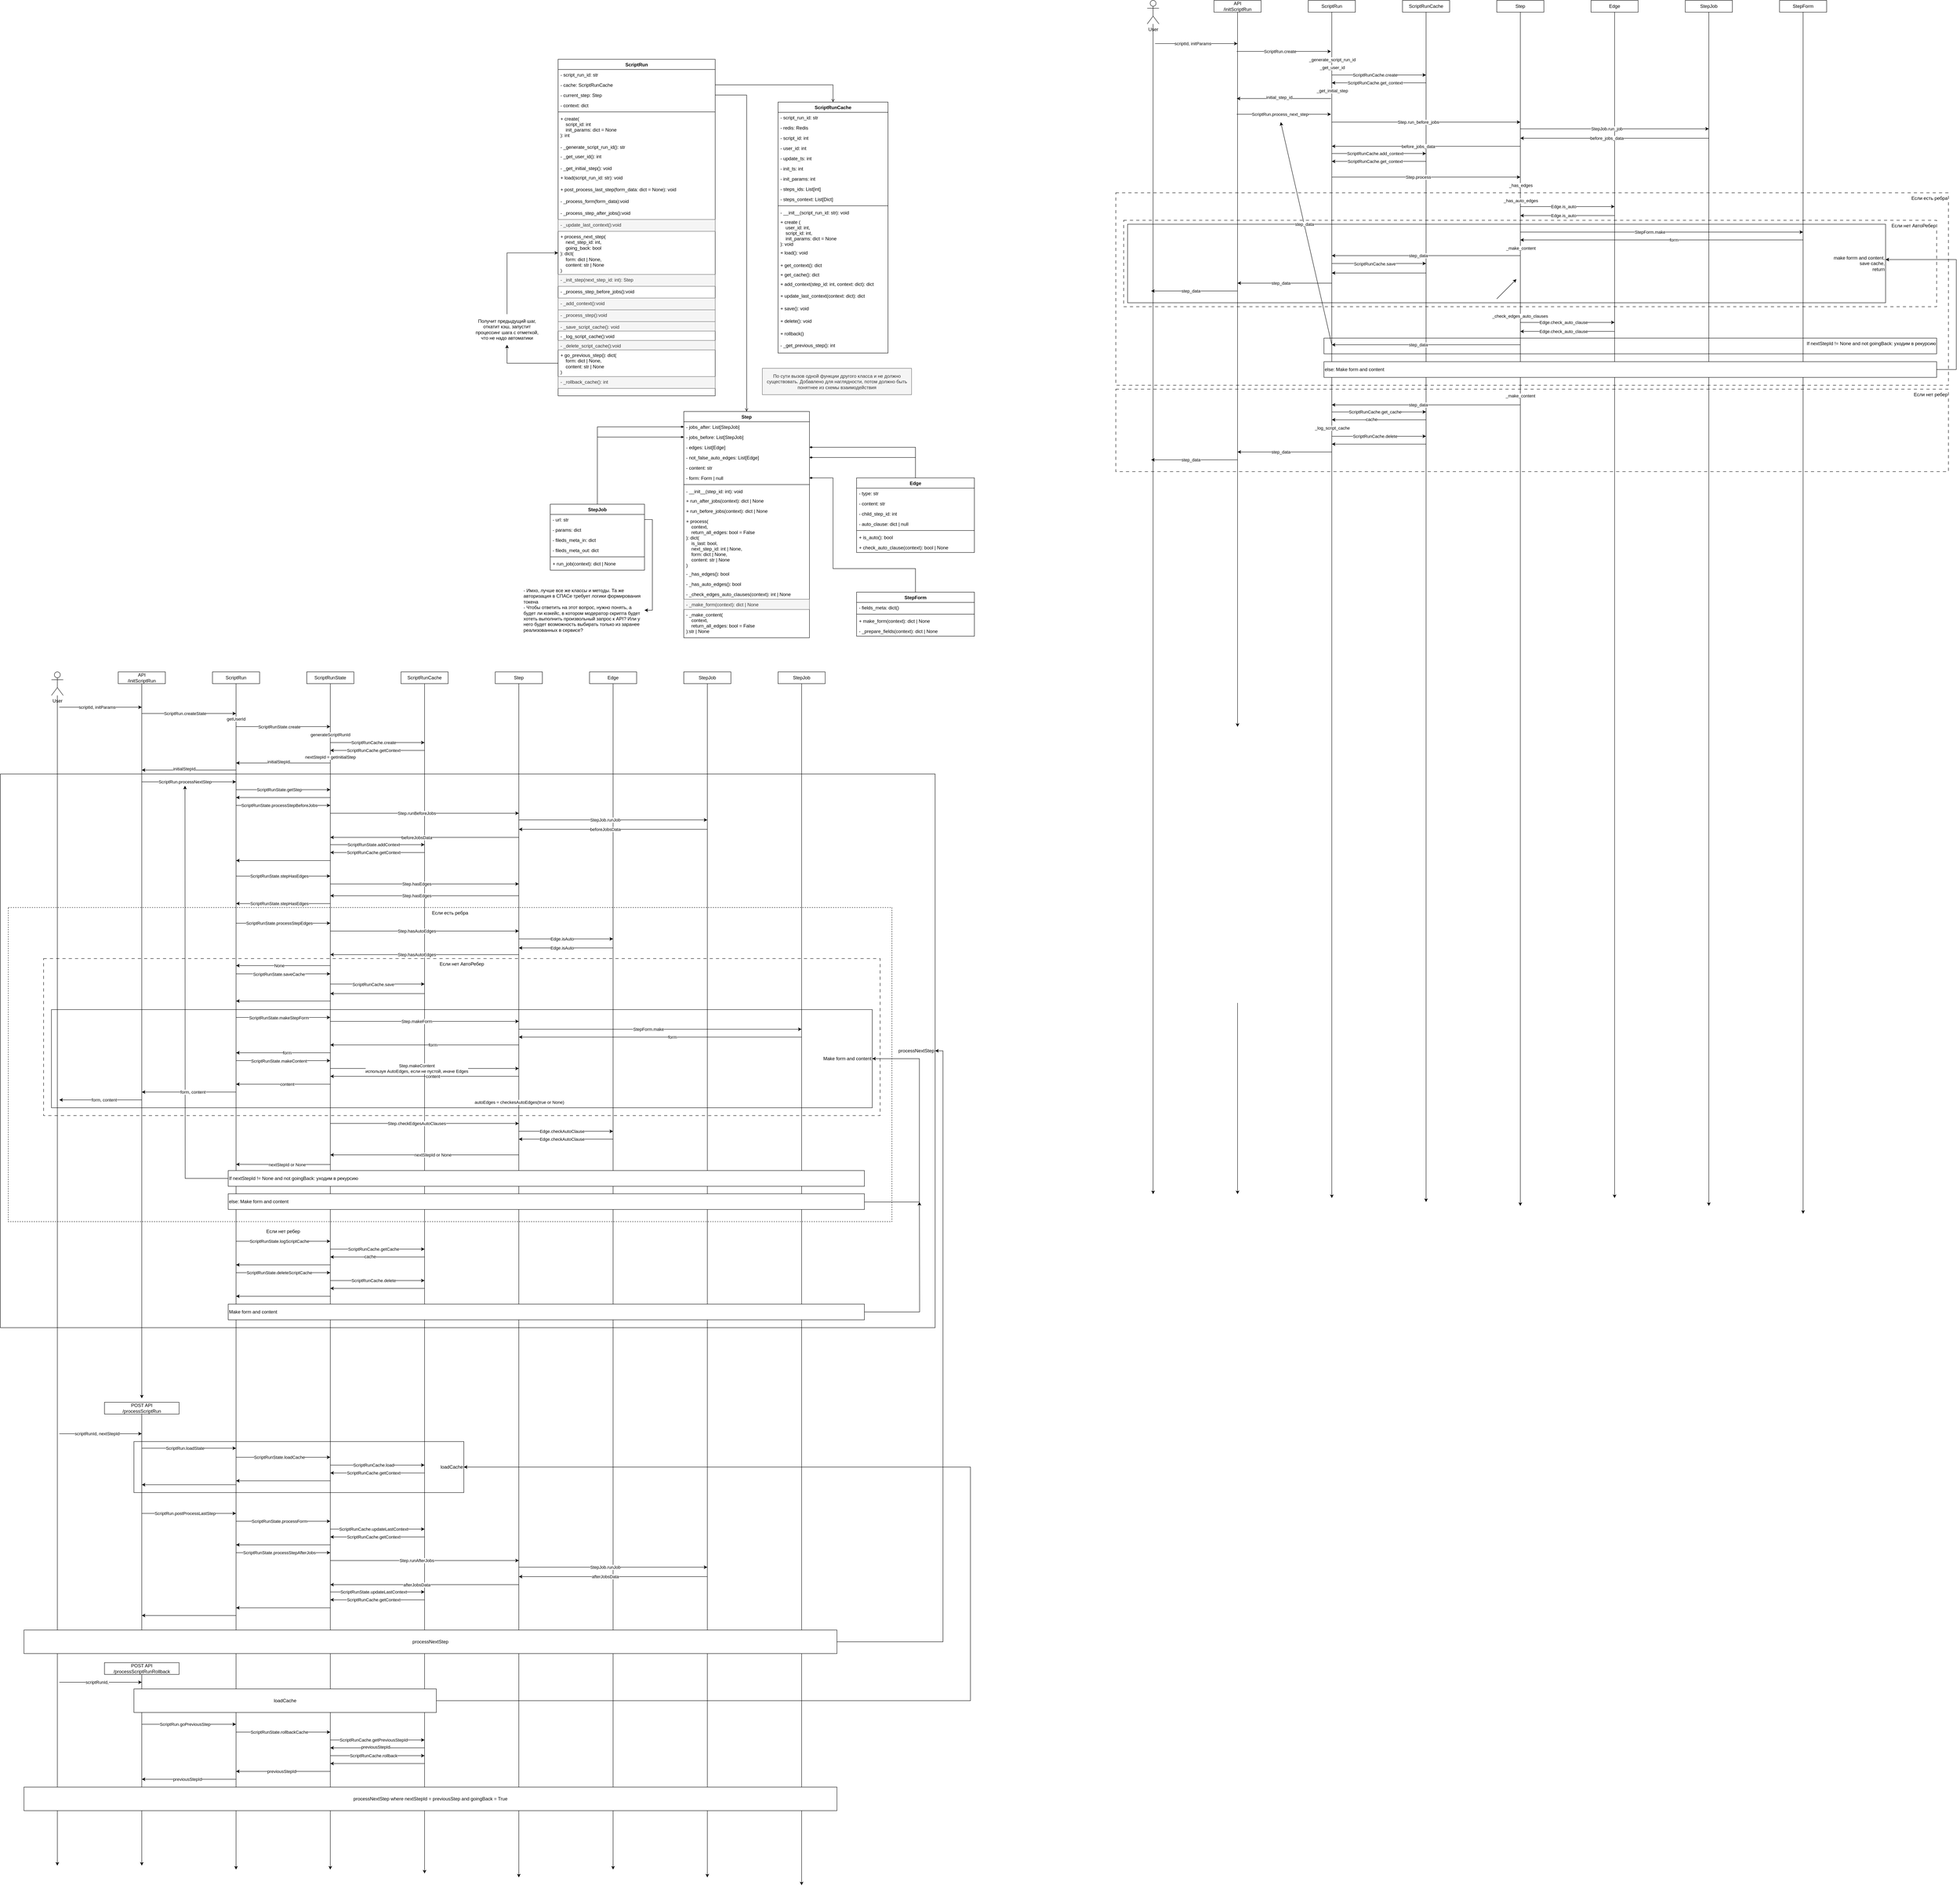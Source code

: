 <mxfile version="22.0.8" type="github">
  <diagram id="C5RBs43oDa-KdzZeNtuy" name="Page-1">
    <mxGraphModel dx="3934" dy="1285" grid="1" gridSize="10" guides="1" tooltips="1" connect="1" arrows="1" fold="1" page="1" pageScale="1" pageWidth="827" pageHeight="1169" math="0" shadow="0">
      <root>
        <mxCell id="WIyWlLk6GJQsqaUBKTNV-0" />
        <mxCell id="WIyWlLk6GJQsqaUBKTNV-1" parent="WIyWlLk6GJQsqaUBKTNV-0" />
        <mxCell id="GniXiSgvPlTgCx58AMJc-306" value="Если нет ребер" style="rounded=0;whiteSpace=wrap;html=1;verticalAlign=top;dashed=1;dashPattern=8 8;align=right;" vertex="1" parent="WIyWlLk6GJQsqaUBKTNV-1">
          <mxGeometry x="1640" y="1000" width="2120" height="210" as="geometry" />
        </mxCell>
        <mxCell id="GniXiSgvPlTgCx58AMJc-259" value="Если есть ребра" style="rounded=0;whiteSpace=wrap;html=1;verticalAlign=top;dashed=1;dashPattern=8 8;align=right;" vertex="1" parent="WIyWlLk6GJQsqaUBKTNV-1">
          <mxGeometry x="1640" y="500" width="2120" height="490" as="geometry" />
        </mxCell>
        <mxCell id="GniXiSgvPlTgCx58AMJc-268" value="If nextStepId != None and not goingBack: уходим в рекурсию" style="rounded=0;whiteSpace=wrap;html=1;align=right;verticalAlign=top;" vertex="1" parent="WIyWlLk6GJQsqaUBKTNV-1">
          <mxGeometry x="2170" y="870" width="1560" height="40" as="geometry" />
        </mxCell>
        <mxCell id="GniXiSgvPlTgCx58AMJc-257" value="Если нет АвтоРебер" style="rounded=0;whiteSpace=wrap;html=1;verticalAlign=top;dashed=1;dashPattern=8 8;align=right;" vertex="1" parent="WIyWlLk6GJQsqaUBKTNV-1">
          <mxGeometry x="1660" y="570" width="2070" height="220" as="geometry" />
        </mxCell>
        <mxCell id="GniXiSgvPlTgCx58AMJc-260" value="make forrm and content, &lt;br&gt;save cache, &lt;br&gt;return" style="rounded=0;whiteSpace=wrap;html=1;align=right;" vertex="1" parent="WIyWlLk6GJQsqaUBKTNV-1">
          <mxGeometry x="1670" y="580" width="1930" height="200" as="geometry" />
        </mxCell>
        <mxCell id="oMOU8abp3YVI7Rxpy9HV-286" value="loadCache" style="rounded=0;whiteSpace=wrap;html=1;align=right;" parent="WIyWlLk6GJQsqaUBKTNV-1" vertex="1">
          <mxGeometry x="-860" y="3680" width="840" height="130" as="geometry" />
        </mxCell>
        <mxCell id="oMOU8abp3YVI7Rxpy9HV-145" value="processNextStep" style="rounded=0;whiteSpace=wrap;html=1;align=right;" parent="WIyWlLk6GJQsqaUBKTNV-1" vertex="1">
          <mxGeometry x="-1200" y="1980" width="2380" height="1410" as="geometry" />
        </mxCell>
        <mxCell id="oMOU8abp3YVI7Rxpy9HV-205" value="Если есть ребра" style="rounded=0;whiteSpace=wrap;html=1;dashed=1;verticalAlign=top;" parent="WIyWlLk6GJQsqaUBKTNV-1" vertex="1">
          <mxGeometry x="-1180" y="2320" width="2250" height="800" as="geometry" />
        </mxCell>
        <mxCell id="oMOU8abp3YVI7Rxpy9HV-95" value="Если нет АвтоРебер" style="rounded=0;whiteSpace=wrap;html=1;verticalAlign=top;dashed=1;dashPattern=8 8;" parent="WIyWlLk6GJQsqaUBKTNV-1" vertex="1">
          <mxGeometry x="-1090" y="2450" width="2130" height="400" as="geometry" />
        </mxCell>
        <mxCell id="oMOU8abp3YVI7Rxpy9HV-214" value="Make form and content" style="rounded=0;whiteSpace=wrap;html=1;align=right;" parent="WIyWlLk6GJQsqaUBKTNV-1" vertex="1">
          <mxGeometry x="-1070" y="2580" width="2090" height="250" as="geometry" />
        </mxCell>
        <mxCell id="oMOU8abp3YVI7Rxpy9HV-23" style="edgeStyle=orthogonalEdgeStyle;rounded=0;orthogonalLoop=1;jettySize=auto;html=1;exitX=0.5;exitY=1;exitDx=0;exitDy=0;" parent="WIyWlLk6GJQsqaUBKTNV-1" source="oMOU8abp3YVI7Rxpy9HV-11" edge="1">
          <mxGeometry relative="1" as="geometry">
            <mxPoint x="-600" y="4770" as="targetPoint" />
          </mxGeometry>
        </mxCell>
        <mxCell id="oMOU8abp3YVI7Rxpy9HV-36" value="getUserId" style="edgeLabel;html=1;align=center;verticalAlign=middle;resizable=0;points=[];" parent="oMOU8abp3YVI7Rxpy9HV-23" vertex="1" connectable="0">
          <mxGeometry x="-0.947" relative="1" as="geometry">
            <mxPoint y="10" as="offset" />
          </mxGeometry>
        </mxCell>
        <mxCell id="oMOU8abp3YVI7Rxpy9HV-11" value="ScriptRun" style="rounded=0;whiteSpace=wrap;html=1;" parent="WIyWlLk6GJQsqaUBKTNV-1" vertex="1">
          <mxGeometry x="-660" y="1720" width="120" height="30" as="geometry" />
        </mxCell>
        <mxCell id="oMOU8abp3YVI7Rxpy9HV-24" style="edgeStyle=orthogonalEdgeStyle;rounded=0;orthogonalLoop=1;jettySize=auto;html=1;exitX=0.5;exitY=1;exitDx=0;exitDy=0;" parent="WIyWlLk6GJQsqaUBKTNV-1" source="oMOU8abp3YVI7Rxpy9HV-12" edge="1">
          <mxGeometry relative="1" as="geometry">
            <mxPoint x="-360" y="4770" as="targetPoint" />
          </mxGeometry>
        </mxCell>
        <mxCell id="oMOU8abp3YVI7Rxpy9HV-56" value="nextStepId = getInitialStep" style="edgeLabel;html=1;align=center;verticalAlign=middle;resizable=0;points=[];" parent="oMOU8abp3YVI7Rxpy9HV-24" vertex="1" connectable="0">
          <mxGeometry x="-0.892" relative="1" as="geometry">
            <mxPoint y="24" as="offset" />
          </mxGeometry>
        </mxCell>
        <mxCell id="oMOU8abp3YVI7Rxpy9HV-12" value="ScriptRunState" style="rounded=0;whiteSpace=wrap;html=1;" parent="WIyWlLk6GJQsqaUBKTNV-1" vertex="1">
          <mxGeometry x="-420" y="1720" width="120" height="30" as="geometry" />
        </mxCell>
        <mxCell id="oMOU8abp3YVI7Rxpy9HV-25" style="edgeStyle=orthogonalEdgeStyle;rounded=0;orthogonalLoop=1;jettySize=auto;html=1;exitX=0.5;exitY=1;exitDx=0;exitDy=0;" parent="WIyWlLk6GJQsqaUBKTNV-1" source="oMOU8abp3YVI7Rxpy9HV-13" edge="1">
          <mxGeometry relative="1" as="geometry">
            <mxPoint x="-120" y="4780" as="targetPoint" />
          </mxGeometry>
        </mxCell>
        <mxCell id="oMOU8abp3YVI7Rxpy9HV-13" value="ScriptRunCache" style="rounded=0;whiteSpace=wrap;html=1;" parent="WIyWlLk6GJQsqaUBKTNV-1" vertex="1">
          <mxGeometry x="-180" y="1720" width="120" height="30" as="geometry" />
        </mxCell>
        <mxCell id="oMOU8abp3YVI7Rxpy9HV-26" style="edgeStyle=orthogonalEdgeStyle;rounded=0;orthogonalLoop=1;jettySize=auto;html=1;exitX=0.5;exitY=1;exitDx=0;exitDy=0;" parent="WIyWlLk6GJQsqaUBKTNV-1" source="oMOU8abp3YVI7Rxpy9HV-14" edge="1">
          <mxGeometry relative="1" as="geometry">
            <mxPoint x="120" y="4790" as="targetPoint" />
          </mxGeometry>
        </mxCell>
        <mxCell id="oMOU8abp3YVI7Rxpy9HV-119" value="autoEdges = checkesAutoEdges(true or None)" style="edgeLabel;html=1;align=center;verticalAlign=middle;resizable=0;points=[];" parent="oMOU8abp3YVI7Rxpy9HV-26" vertex="1" connectable="0">
          <mxGeometry x="-0.489" y="1" relative="1" as="geometry">
            <mxPoint y="289" as="offset" />
          </mxGeometry>
        </mxCell>
        <mxCell id="oMOU8abp3YVI7Rxpy9HV-14" value="Step" style="rounded=0;whiteSpace=wrap;html=1;" parent="WIyWlLk6GJQsqaUBKTNV-1" vertex="1">
          <mxGeometry x="60" y="1720" width="120" height="30" as="geometry" />
        </mxCell>
        <mxCell id="oMOU8abp3YVI7Rxpy9HV-27" style="edgeStyle=orthogonalEdgeStyle;rounded=0;orthogonalLoop=1;jettySize=auto;html=1;exitX=0.5;exitY=1;exitDx=0;exitDy=0;" parent="WIyWlLk6GJQsqaUBKTNV-1" source="oMOU8abp3YVI7Rxpy9HV-15" edge="1">
          <mxGeometry relative="1" as="geometry">
            <mxPoint x="360" y="4770" as="targetPoint" />
          </mxGeometry>
        </mxCell>
        <mxCell id="oMOU8abp3YVI7Rxpy9HV-15" value="Edge" style="rounded=0;whiteSpace=wrap;html=1;" parent="WIyWlLk6GJQsqaUBKTNV-1" vertex="1">
          <mxGeometry x="300" y="1720" width="120" height="30" as="geometry" />
        </mxCell>
        <mxCell id="oMOU8abp3YVI7Rxpy9HV-30" style="edgeStyle=orthogonalEdgeStyle;rounded=0;orthogonalLoop=1;jettySize=auto;html=1;" parent="WIyWlLk6GJQsqaUBKTNV-1" source="oMOU8abp3YVI7Rxpy9HV-16" edge="1">
          <mxGeometry relative="1" as="geometry">
            <mxPoint x="-1055" y="4760" as="targetPoint" />
          </mxGeometry>
        </mxCell>
        <mxCell id="oMOU8abp3YVI7Rxpy9HV-16" value="User" style="shape=umlActor;verticalLabelPosition=bottom;verticalAlign=top;html=1;outlineConnect=0;" parent="WIyWlLk6GJQsqaUBKTNV-1" vertex="1">
          <mxGeometry x="-1070" y="1720" width="30" height="60" as="geometry" />
        </mxCell>
        <mxCell id="oMOU8abp3YVI7Rxpy9HV-29" style="edgeStyle=orthogonalEdgeStyle;rounded=0;orthogonalLoop=1;jettySize=auto;html=1;exitX=0.5;exitY=1;exitDx=0;exitDy=0;" parent="WIyWlLk6GJQsqaUBKTNV-1" source="oMOU8abp3YVI7Rxpy9HV-17" edge="1">
          <mxGeometry relative="1" as="geometry">
            <mxPoint x="-840" y="3570" as="targetPoint" />
          </mxGeometry>
        </mxCell>
        <mxCell id="oMOU8abp3YVI7Rxpy9HV-17" value="API&lt;br&gt;/initScriptRun" style="rounded=0;whiteSpace=wrap;html=1;" parent="WIyWlLk6GJQsqaUBKTNV-1" vertex="1">
          <mxGeometry x="-900" y="1720" width="120" height="30" as="geometry" />
        </mxCell>
        <mxCell id="oMOU8abp3YVI7Rxpy9HV-28" style="edgeStyle=orthogonalEdgeStyle;rounded=0;orthogonalLoop=1;jettySize=auto;html=1;exitX=0.5;exitY=1;exitDx=0;exitDy=0;" parent="WIyWlLk6GJQsqaUBKTNV-1" source="oMOU8abp3YVI7Rxpy9HV-18" edge="1">
          <mxGeometry relative="1" as="geometry">
            <mxPoint x="600" y="4790" as="targetPoint" />
          </mxGeometry>
        </mxCell>
        <mxCell id="oMOU8abp3YVI7Rxpy9HV-18" value="StepJob" style="rounded=0;whiteSpace=wrap;html=1;" parent="WIyWlLk6GJQsqaUBKTNV-1" vertex="1">
          <mxGeometry x="540" y="1720" width="120" height="30" as="geometry" />
        </mxCell>
        <mxCell id="oMOU8abp3YVI7Rxpy9HV-31" value="" style="endArrow=classic;html=1;rounded=0;" parent="WIyWlLk6GJQsqaUBKTNV-1" edge="1">
          <mxGeometry width="50" height="50" relative="1" as="geometry">
            <mxPoint x="-1050" y="1810" as="sourcePoint" />
            <mxPoint x="-840" y="1810" as="targetPoint" />
          </mxGeometry>
        </mxCell>
        <mxCell id="oMOU8abp3YVI7Rxpy9HV-32" value="scriptId, initParams" style="edgeLabel;html=1;align=center;verticalAlign=middle;resizable=0;points=[];" parent="oMOU8abp3YVI7Rxpy9HV-31" vertex="1" connectable="0">
          <mxGeometry x="-0.085" relative="1" as="geometry">
            <mxPoint as="offset" />
          </mxGeometry>
        </mxCell>
        <mxCell id="oMOU8abp3YVI7Rxpy9HV-34" value="" style="endArrow=classic;html=1;rounded=0;" parent="WIyWlLk6GJQsqaUBKTNV-1" edge="1">
          <mxGeometry width="50" height="50" relative="1" as="geometry">
            <mxPoint x="-840" y="1826" as="sourcePoint" />
            <mxPoint x="-600" y="1826" as="targetPoint" />
          </mxGeometry>
        </mxCell>
        <mxCell id="oMOU8abp3YVI7Rxpy9HV-35" value="ScriptRun.createState" style="edgeLabel;html=1;align=center;verticalAlign=middle;resizable=0;points=[];" parent="oMOU8abp3YVI7Rxpy9HV-34" vertex="1" connectable="0">
          <mxGeometry x="-0.085" relative="1" as="geometry">
            <mxPoint as="offset" />
          </mxGeometry>
        </mxCell>
        <mxCell id="oMOU8abp3YVI7Rxpy9HV-37" value="" style="endArrow=classic;html=1;rounded=0;" parent="WIyWlLk6GJQsqaUBKTNV-1" edge="1">
          <mxGeometry width="50" height="50" relative="1" as="geometry">
            <mxPoint x="-600" y="1859.33" as="sourcePoint" />
            <mxPoint x="-360" y="1859.33" as="targetPoint" />
          </mxGeometry>
        </mxCell>
        <mxCell id="oMOU8abp3YVI7Rxpy9HV-38" value="ScriptRunState.create" style="edgeLabel;html=1;align=center;verticalAlign=middle;resizable=0;points=[];" parent="oMOU8abp3YVI7Rxpy9HV-37" vertex="1" connectable="0">
          <mxGeometry x="-0.085" relative="1" as="geometry">
            <mxPoint as="offset" />
          </mxGeometry>
        </mxCell>
        <mxCell id="oMOU8abp3YVI7Rxpy9HV-40" value="generateScriptRunId" style="edgeLabel;html=1;align=center;verticalAlign=middle;resizable=0;points=[];" parent="WIyWlLk6GJQsqaUBKTNV-1" vertex="1" connectable="0">
          <mxGeometry x="-359.997" y="1880.004" as="geometry" />
        </mxCell>
        <mxCell id="oMOU8abp3YVI7Rxpy9HV-41" value="" style="endArrow=none;html=1;rounded=0;endFill=0;startArrow=classic;startFill=1;" parent="WIyWlLk6GJQsqaUBKTNV-1" edge="1">
          <mxGeometry width="50" height="50" relative="1" as="geometry">
            <mxPoint x="-360" y="1920" as="sourcePoint" />
            <mxPoint x="-120" y="1920" as="targetPoint" />
          </mxGeometry>
        </mxCell>
        <mxCell id="oMOU8abp3YVI7Rxpy9HV-42" value="ScriptRunCache.getContext" style="edgeLabel;html=1;align=center;verticalAlign=middle;resizable=0;points=[];" parent="oMOU8abp3YVI7Rxpy9HV-41" vertex="1" connectable="0">
          <mxGeometry x="-0.085" relative="1" as="geometry">
            <mxPoint as="offset" />
          </mxGeometry>
        </mxCell>
        <mxCell id="oMOU8abp3YVI7Rxpy9HV-50" value="" style="endArrow=classic;html=1;rounded=0;" parent="WIyWlLk6GJQsqaUBKTNV-1" edge="1">
          <mxGeometry width="50" height="50" relative="1" as="geometry">
            <mxPoint x="-360" y="1900" as="sourcePoint" />
            <mxPoint x="-120" y="1900" as="targetPoint" />
          </mxGeometry>
        </mxCell>
        <mxCell id="oMOU8abp3YVI7Rxpy9HV-51" value="ScriptRunCache.create" style="edgeLabel;html=1;align=center;verticalAlign=middle;resizable=0;points=[];" parent="oMOU8abp3YVI7Rxpy9HV-50" vertex="1" connectable="0">
          <mxGeometry x="-0.085" relative="1" as="geometry">
            <mxPoint as="offset" />
          </mxGeometry>
        </mxCell>
        <mxCell id="oMOU8abp3YVI7Rxpy9HV-53" value="" style="endArrow=none;html=1;rounded=0;endFill=0;startArrow=classic;startFill=1;" parent="WIyWlLk6GJQsqaUBKTNV-1" edge="1">
          <mxGeometry width="50" height="50" relative="1" as="geometry">
            <mxPoint x="-600" y="1952" as="sourcePoint" />
            <mxPoint x="-360" y="1952" as="targetPoint" />
          </mxGeometry>
        </mxCell>
        <mxCell id="oMOU8abp3YVI7Rxpy9HV-57" value="initialStepId" style="edgeLabel;html=1;align=center;verticalAlign=middle;resizable=0;points=[];" parent="oMOU8abp3YVI7Rxpy9HV-53" vertex="1" connectable="0">
          <mxGeometry x="-0.102" y="3" relative="1" as="geometry">
            <mxPoint as="offset" />
          </mxGeometry>
        </mxCell>
        <mxCell id="oMOU8abp3YVI7Rxpy9HV-58" value="" style="endArrow=none;html=1;rounded=0;endFill=0;startArrow=classic;startFill=1;" parent="WIyWlLk6GJQsqaUBKTNV-1" edge="1">
          <mxGeometry width="50" height="50" relative="1" as="geometry">
            <mxPoint x="-840" y="1970" as="sourcePoint" />
            <mxPoint x="-600" y="1970" as="targetPoint" />
          </mxGeometry>
        </mxCell>
        <mxCell id="oMOU8abp3YVI7Rxpy9HV-59" value="initialStepId" style="edgeLabel;html=1;align=center;verticalAlign=middle;resizable=0;points=[];" parent="oMOU8abp3YVI7Rxpy9HV-58" vertex="1" connectable="0">
          <mxGeometry x="-0.102" y="3" relative="1" as="geometry">
            <mxPoint as="offset" />
          </mxGeometry>
        </mxCell>
        <mxCell id="oMOU8abp3YVI7Rxpy9HV-60" value="" style="endArrow=classic;html=1;rounded=0;" parent="WIyWlLk6GJQsqaUBKTNV-1" edge="1">
          <mxGeometry width="50" height="50" relative="1" as="geometry">
            <mxPoint x="-840" y="2000" as="sourcePoint" />
            <mxPoint x="-600" y="2000" as="targetPoint" />
          </mxGeometry>
        </mxCell>
        <mxCell id="oMOU8abp3YVI7Rxpy9HV-61" value="ScriptRun.processNextStep" style="edgeLabel;html=1;align=center;verticalAlign=middle;resizable=0;points=[];" parent="oMOU8abp3YVI7Rxpy9HV-60" vertex="1" connectable="0">
          <mxGeometry x="-0.085" relative="1" as="geometry">
            <mxPoint as="offset" />
          </mxGeometry>
        </mxCell>
        <mxCell id="oMOU8abp3YVI7Rxpy9HV-64" value="" style="endArrow=classic;html=1;rounded=0;" parent="WIyWlLk6GJQsqaUBKTNV-1" edge="1">
          <mxGeometry width="50" height="50" relative="1" as="geometry">
            <mxPoint x="-600" y="2020" as="sourcePoint" />
            <mxPoint x="-360" y="2020" as="targetPoint" />
          </mxGeometry>
        </mxCell>
        <mxCell id="oMOU8abp3YVI7Rxpy9HV-65" value="ScriptRunState.getStep" style="edgeLabel;html=1;align=center;verticalAlign=middle;resizable=0;points=[];" parent="oMOU8abp3YVI7Rxpy9HV-64" vertex="1" connectable="0">
          <mxGeometry x="-0.085" relative="1" as="geometry">
            <mxPoint as="offset" />
          </mxGeometry>
        </mxCell>
        <mxCell id="oMOU8abp3YVI7Rxpy9HV-66" value="" style="endArrow=none;html=1;rounded=0;endFill=0;startArrow=classic;startFill=1;" parent="WIyWlLk6GJQsqaUBKTNV-1" edge="1">
          <mxGeometry width="50" height="50" relative="1" as="geometry">
            <mxPoint x="-600" y="2040" as="sourcePoint" />
            <mxPoint x="-360" y="2040" as="targetPoint" />
          </mxGeometry>
        </mxCell>
        <mxCell id="oMOU8abp3YVI7Rxpy9HV-68" value="" style="endArrow=classic;html=1;rounded=0;" parent="WIyWlLk6GJQsqaUBKTNV-1" edge="1">
          <mxGeometry width="50" height="50" relative="1" as="geometry">
            <mxPoint x="-600" y="2060" as="sourcePoint" />
            <mxPoint x="-360" y="2060" as="targetPoint" />
          </mxGeometry>
        </mxCell>
        <mxCell id="oMOU8abp3YVI7Rxpy9HV-69" value="ScriptRunState.processStepBeforeJobs" style="edgeLabel;html=1;align=center;verticalAlign=middle;resizable=0;points=[];" parent="oMOU8abp3YVI7Rxpy9HV-68" vertex="1" connectable="0">
          <mxGeometry x="-0.085" relative="1" as="geometry">
            <mxPoint as="offset" />
          </mxGeometry>
        </mxCell>
        <mxCell id="oMOU8abp3YVI7Rxpy9HV-70" value="" style="endArrow=classic;html=1;rounded=0;" parent="WIyWlLk6GJQsqaUBKTNV-1" edge="1">
          <mxGeometry width="50" height="50" relative="1" as="geometry">
            <mxPoint x="-360" y="2080" as="sourcePoint" />
            <mxPoint x="120" y="2080" as="targetPoint" />
          </mxGeometry>
        </mxCell>
        <mxCell id="oMOU8abp3YVI7Rxpy9HV-71" value="Step.runBeforeJobs" style="edgeLabel;html=1;align=center;verticalAlign=middle;resizable=0;points=[];" parent="oMOU8abp3YVI7Rxpy9HV-70" vertex="1" connectable="0">
          <mxGeometry x="-0.085" relative="1" as="geometry">
            <mxPoint as="offset" />
          </mxGeometry>
        </mxCell>
        <mxCell id="oMOU8abp3YVI7Rxpy9HV-72" value="" style="endArrow=classic;html=1;rounded=0;" parent="WIyWlLk6GJQsqaUBKTNV-1" edge="1">
          <mxGeometry width="50" height="50" relative="1" as="geometry">
            <mxPoint x="120" y="2097" as="sourcePoint" />
            <mxPoint x="600" y="2097" as="targetPoint" />
          </mxGeometry>
        </mxCell>
        <mxCell id="oMOU8abp3YVI7Rxpy9HV-73" value="StepJob.runJob" style="edgeLabel;html=1;align=center;verticalAlign=middle;resizable=0;points=[];" parent="oMOU8abp3YVI7Rxpy9HV-72" vertex="1" connectable="0">
          <mxGeometry x="-0.085" relative="1" as="geometry">
            <mxPoint as="offset" />
          </mxGeometry>
        </mxCell>
        <mxCell id="oMOU8abp3YVI7Rxpy9HV-74" value="" style="endArrow=none;html=1;rounded=0;startArrow=classic;startFill=1;endFill=0;" parent="WIyWlLk6GJQsqaUBKTNV-1" edge="1">
          <mxGeometry width="50" height="50" relative="1" as="geometry">
            <mxPoint x="120" y="2121" as="sourcePoint" />
            <mxPoint x="600" y="2121" as="targetPoint" />
          </mxGeometry>
        </mxCell>
        <mxCell id="oMOU8abp3YVI7Rxpy9HV-75" value="beforeJobsData" style="edgeLabel;html=1;align=center;verticalAlign=middle;resizable=0;points=[];" parent="oMOU8abp3YVI7Rxpy9HV-74" vertex="1" connectable="0">
          <mxGeometry x="-0.085" relative="1" as="geometry">
            <mxPoint as="offset" />
          </mxGeometry>
        </mxCell>
        <mxCell id="oMOU8abp3YVI7Rxpy9HV-76" value="" style="endArrow=none;html=1;rounded=0;startArrow=classic;startFill=1;endFill=0;" parent="WIyWlLk6GJQsqaUBKTNV-1" edge="1">
          <mxGeometry width="50" height="50" relative="1" as="geometry">
            <mxPoint x="-360" y="2141.44" as="sourcePoint" />
            <mxPoint x="120" y="2141.44" as="targetPoint" />
          </mxGeometry>
        </mxCell>
        <mxCell id="oMOU8abp3YVI7Rxpy9HV-77" value="beforeJobsData" style="edgeLabel;html=1;align=center;verticalAlign=middle;resizable=0;points=[];" parent="oMOU8abp3YVI7Rxpy9HV-76" vertex="1" connectable="0">
          <mxGeometry x="-0.085" relative="1" as="geometry">
            <mxPoint as="offset" />
          </mxGeometry>
        </mxCell>
        <mxCell id="oMOU8abp3YVI7Rxpy9HV-78" value="" style="endArrow=classic;html=1;rounded=0;" parent="WIyWlLk6GJQsqaUBKTNV-1" edge="1">
          <mxGeometry width="50" height="50" relative="1" as="geometry">
            <mxPoint x="-360" y="2160" as="sourcePoint" />
            <mxPoint x="-120" y="2160" as="targetPoint" />
          </mxGeometry>
        </mxCell>
        <mxCell id="oMOU8abp3YVI7Rxpy9HV-79" value="ScriptRunState.addContext" style="edgeLabel;html=1;align=center;verticalAlign=middle;resizable=0;points=[];" parent="oMOU8abp3YVI7Rxpy9HV-78" vertex="1" connectable="0">
          <mxGeometry x="-0.085" relative="1" as="geometry">
            <mxPoint as="offset" />
          </mxGeometry>
        </mxCell>
        <mxCell id="oMOU8abp3YVI7Rxpy9HV-80" value="" style="endArrow=none;html=1;rounded=0;endFill=0;startArrow=classic;startFill=1;" parent="WIyWlLk6GJQsqaUBKTNV-1" edge="1">
          <mxGeometry width="50" height="50" relative="1" as="geometry">
            <mxPoint x="-360" y="2180" as="sourcePoint" />
            <mxPoint x="-120" y="2180" as="targetPoint" />
          </mxGeometry>
        </mxCell>
        <mxCell id="oMOU8abp3YVI7Rxpy9HV-81" value="ScriptRunCache.getContext" style="edgeLabel;html=1;align=center;verticalAlign=middle;resizable=0;points=[];" parent="oMOU8abp3YVI7Rxpy9HV-80" vertex="1" connectable="0">
          <mxGeometry x="-0.085" relative="1" as="geometry">
            <mxPoint as="offset" />
          </mxGeometry>
        </mxCell>
        <mxCell id="oMOU8abp3YVI7Rxpy9HV-82" value="" style="endArrow=none;html=1;rounded=0;endFill=0;startArrow=classic;startFill=1;" parent="WIyWlLk6GJQsqaUBKTNV-1" edge="1">
          <mxGeometry width="50" height="50" relative="1" as="geometry">
            <mxPoint x="-600" y="2200.44" as="sourcePoint" />
            <mxPoint x="-360" y="2200.44" as="targetPoint" />
          </mxGeometry>
        </mxCell>
        <mxCell id="oMOU8abp3YVI7Rxpy9HV-84" value="" style="endArrow=classic;html=1;rounded=0;" parent="WIyWlLk6GJQsqaUBKTNV-1" edge="1">
          <mxGeometry width="50" height="50" relative="1" as="geometry">
            <mxPoint x="-600" y="2360" as="sourcePoint" />
            <mxPoint x="-360" y="2360" as="targetPoint" />
          </mxGeometry>
        </mxCell>
        <mxCell id="oMOU8abp3YVI7Rxpy9HV-85" value="ScriptRunState.processStepEdges" style="edgeLabel;html=1;align=center;verticalAlign=middle;resizable=0;points=[];" parent="oMOU8abp3YVI7Rxpy9HV-84" vertex="1" connectable="0">
          <mxGeometry x="-0.085" relative="1" as="geometry">
            <mxPoint as="offset" />
          </mxGeometry>
        </mxCell>
        <mxCell id="oMOU8abp3YVI7Rxpy9HV-86" value="" style="endArrow=classic;html=1;rounded=0;" parent="WIyWlLk6GJQsqaUBKTNV-1" edge="1">
          <mxGeometry width="50" height="50" relative="1" as="geometry">
            <mxPoint x="-360" y="2380" as="sourcePoint" />
            <mxPoint x="120" y="2380" as="targetPoint" />
          </mxGeometry>
        </mxCell>
        <mxCell id="oMOU8abp3YVI7Rxpy9HV-87" value="Step.hasAutoEdges" style="edgeLabel;html=1;align=center;verticalAlign=middle;resizable=0;points=[];" parent="oMOU8abp3YVI7Rxpy9HV-86" vertex="1" connectable="0">
          <mxGeometry x="-0.085" relative="1" as="geometry">
            <mxPoint as="offset" />
          </mxGeometry>
        </mxCell>
        <mxCell id="oMOU8abp3YVI7Rxpy9HV-88" value="" style="endArrow=classic;html=1;rounded=0;" parent="WIyWlLk6GJQsqaUBKTNV-1" edge="1">
          <mxGeometry width="50" height="50" relative="1" as="geometry">
            <mxPoint x="120" y="2400" as="sourcePoint" />
            <mxPoint x="360" y="2400" as="targetPoint" />
          </mxGeometry>
        </mxCell>
        <mxCell id="oMOU8abp3YVI7Rxpy9HV-89" value="Edge.isAuto" style="edgeLabel;html=1;align=center;verticalAlign=middle;resizable=0;points=[];" parent="oMOU8abp3YVI7Rxpy9HV-88" vertex="1" connectable="0">
          <mxGeometry x="-0.085" relative="1" as="geometry">
            <mxPoint as="offset" />
          </mxGeometry>
        </mxCell>
        <mxCell id="oMOU8abp3YVI7Rxpy9HV-90" value="" style="endArrow=none;html=1;rounded=0;endFill=0;startArrow=classic;startFill=1;" parent="WIyWlLk6GJQsqaUBKTNV-1" edge="1">
          <mxGeometry width="50" height="50" relative="1" as="geometry">
            <mxPoint x="120" y="2423" as="sourcePoint" />
            <mxPoint x="360" y="2423" as="targetPoint" />
          </mxGeometry>
        </mxCell>
        <mxCell id="oMOU8abp3YVI7Rxpy9HV-91" value="Edge.isAuto" style="edgeLabel;html=1;align=center;verticalAlign=middle;resizable=0;points=[];" parent="oMOU8abp3YVI7Rxpy9HV-90" vertex="1" connectable="0">
          <mxGeometry x="-0.085" relative="1" as="geometry">
            <mxPoint as="offset" />
          </mxGeometry>
        </mxCell>
        <mxCell id="oMOU8abp3YVI7Rxpy9HV-92" value="" style="endArrow=none;html=1;rounded=0;startArrow=classic;startFill=1;endFill=0;" parent="WIyWlLk6GJQsqaUBKTNV-1" edge="1">
          <mxGeometry width="50" height="50" relative="1" as="geometry">
            <mxPoint x="-360" y="2440" as="sourcePoint" />
            <mxPoint x="120" y="2440" as="targetPoint" />
          </mxGeometry>
        </mxCell>
        <mxCell id="oMOU8abp3YVI7Rxpy9HV-93" value="Step.hasAutoEdges" style="edgeLabel;html=1;align=center;verticalAlign=middle;resizable=0;points=[];" parent="oMOU8abp3YVI7Rxpy9HV-92" vertex="1" connectable="0">
          <mxGeometry x="-0.085" relative="1" as="geometry">
            <mxPoint as="offset" />
          </mxGeometry>
        </mxCell>
        <mxCell id="oMOU8abp3YVI7Rxpy9HV-97" value="" style="endArrow=classic;html=1;rounded=0;" parent="WIyWlLk6GJQsqaUBKTNV-1" edge="1">
          <mxGeometry width="50" height="50" relative="1" as="geometry">
            <mxPoint x="-360" y="2610" as="sourcePoint" />
            <mxPoint x="120" y="2610" as="targetPoint" />
          </mxGeometry>
        </mxCell>
        <mxCell id="oMOU8abp3YVI7Rxpy9HV-98" value="Step.makeForm" style="edgeLabel;html=1;align=center;verticalAlign=middle;resizable=0;points=[];" parent="oMOU8abp3YVI7Rxpy9HV-97" vertex="1" connectable="0">
          <mxGeometry x="-0.085" relative="1" as="geometry">
            <mxPoint as="offset" />
          </mxGeometry>
        </mxCell>
        <mxCell id="oMOU8abp3YVI7Rxpy9HV-99" value="" style="endArrow=classic;html=1;rounded=0;" parent="WIyWlLk6GJQsqaUBKTNV-1" edge="1">
          <mxGeometry width="50" height="50" relative="1" as="geometry">
            <mxPoint x="120" y="2630" as="sourcePoint" />
            <mxPoint x="840" y="2630" as="targetPoint" />
          </mxGeometry>
        </mxCell>
        <mxCell id="oMOU8abp3YVI7Rxpy9HV-100" value="StepForm.make" style="edgeLabel;html=1;align=center;verticalAlign=middle;resizable=0;points=[];" parent="oMOU8abp3YVI7Rxpy9HV-99" vertex="1" connectable="0">
          <mxGeometry x="-0.085" relative="1" as="geometry">
            <mxPoint as="offset" />
          </mxGeometry>
        </mxCell>
        <mxCell id="oMOU8abp3YVI7Rxpy9HV-102" style="edgeStyle=orthogonalEdgeStyle;rounded=0;orthogonalLoop=1;jettySize=auto;html=1;exitX=0.5;exitY=1;exitDx=0;exitDy=0;" parent="WIyWlLk6GJQsqaUBKTNV-1" source="oMOU8abp3YVI7Rxpy9HV-101" edge="1">
          <mxGeometry relative="1" as="geometry">
            <mxPoint x="840" y="4810" as="targetPoint" />
          </mxGeometry>
        </mxCell>
        <mxCell id="oMOU8abp3YVI7Rxpy9HV-101" value="StepJob" style="rounded=0;whiteSpace=wrap;html=1;" parent="WIyWlLk6GJQsqaUBKTNV-1" vertex="1">
          <mxGeometry x="780" y="1720" width="120" height="30" as="geometry" />
        </mxCell>
        <mxCell id="oMOU8abp3YVI7Rxpy9HV-104" value="" style="endArrow=classic;html=1;rounded=0;" parent="WIyWlLk6GJQsqaUBKTNV-1" edge="1">
          <mxGeometry width="50" height="50" relative="1" as="geometry">
            <mxPoint x="840" y="2650" as="sourcePoint" />
            <mxPoint x="120" y="2650" as="targetPoint" />
          </mxGeometry>
        </mxCell>
        <mxCell id="oMOU8abp3YVI7Rxpy9HV-105" value="form" style="edgeLabel;html=1;align=center;verticalAlign=middle;resizable=0;points=[];" parent="oMOU8abp3YVI7Rxpy9HV-104" vertex="1" connectable="0">
          <mxGeometry x="-0.085" relative="1" as="geometry">
            <mxPoint as="offset" />
          </mxGeometry>
        </mxCell>
        <mxCell id="oMOU8abp3YVI7Rxpy9HV-106" value="" style="endArrow=classic;html=1;rounded=0;" parent="WIyWlLk6GJQsqaUBKTNV-1" edge="1">
          <mxGeometry width="50" height="50" relative="1" as="geometry">
            <mxPoint x="120" y="2670" as="sourcePoint" />
            <mxPoint x="-360" y="2670" as="targetPoint" />
          </mxGeometry>
        </mxCell>
        <mxCell id="oMOU8abp3YVI7Rxpy9HV-107" value="form" style="edgeLabel;html=1;align=center;verticalAlign=middle;resizable=0;points=[];" parent="oMOU8abp3YVI7Rxpy9HV-106" vertex="1" connectable="0">
          <mxGeometry x="-0.085" relative="1" as="geometry">
            <mxPoint as="offset" />
          </mxGeometry>
        </mxCell>
        <mxCell id="oMOU8abp3YVI7Rxpy9HV-108" value="" style="endArrow=classic;html=1;rounded=0;" parent="WIyWlLk6GJQsqaUBKTNV-1" edge="1">
          <mxGeometry width="50" height="50" relative="1" as="geometry">
            <mxPoint x="-360" y="2730" as="sourcePoint" />
            <mxPoint x="120" y="2730" as="targetPoint" />
          </mxGeometry>
        </mxCell>
        <mxCell id="oMOU8abp3YVI7Rxpy9HV-109" value="Step.makeContent&lt;br&gt;используя AutoEdges, если не пустой, иначе Edges" style="edgeLabel;html=1;align=center;verticalAlign=middle;resizable=0;points=[];" parent="oMOU8abp3YVI7Rxpy9HV-108" vertex="1" connectable="0">
          <mxGeometry x="-0.085" relative="1" as="geometry">
            <mxPoint as="offset" />
          </mxGeometry>
        </mxCell>
        <mxCell id="oMOU8abp3YVI7Rxpy9HV-110" value="" style="endArrow=classic;html=1;rounded=0;" parent="WIyWlLk6GJQsqaUBKTNV-1" edge="1">
          <mxGeometry width="50" height="50" relative="1" as="geometry">
            <mxPoint x="120" y="2750" as="sourcePoint" />
            <mxPoint x="-360" y="2750" as="targetPoint" />
          </mxGeometry>
        </mxCell>
        <mxCell id="oMOU8abp3YVI7Rxpy9HV-111" value="content" style="edgeLabel;html=1;align=center;verticalAlign=middle;resizable=0;points=[];" parent="oMOU8abp3YVI7Rxpy9HV-110" vertex="1" connectable="0">
          <mxGeometry x="-0.085" relative="1" as="geometry">
            <mxPoint as="offset" />
          </mxGeometry>
        </mxCell>
        <mxCell id="oMOU8abp3YVI7Rxpy9HV-113" value="" style="endArrow=classic;html=1;rounded=0;" parent="WIyWlLk6GJQsqaUBKTNV-1" edge="1">
          <mxGeometry width="50" height="50" relative="1" as="geometry">
            <mxPoint x="-360" y="2870" as="sourcePoint" />
            <mxPoint x="120" y="2870" as="targetPoint" />
          </mxGeometry>
        </mxCell>
        <mxCell id="oMOU8abp3YVI7Rxpy9HV-114" value="Step.checkEdgesAutoClauses" style="edgeLabel;html=1;align=center;verticalAlign=middle;resizable=0;points=[];" parent="oMOU8abp3YVI7Rxpy9HV-113" vertex="1" connectable="0">
          <mxGeometry x="-0.085" relative="1" as="geometry">
            <mxPoint as="offset" />
          </mxGeometry>
        </mxCell>
        <mxCell id="oMOU8abp3YVI7Rxpy9HV-115" value="" style="endArrow=classic;html=1;rounded=0;" parent="WIyWlLk6GJQsqaUBKTNV-1" edge="1">
          <mxGeometry width="50" height="50" relative="1" as="geometry">
            <mxPoint x="120" y="2890" as="sourcePoint" />
            <mxPoint x="360" y="2890" as="targetPoint" />
          </mxGeometry>
        </mxCell>
        <mxCell id="oMOU8abp3YVI7Rxpy9HV-116" value="Edge.checkAutoClause" style="edgeLabel;html=1;align=center;verticalAlign=middle;resizable=0;points=[];" parent="oMOU8abp3YVI7Rxpy9HV-115" vertex="1" connectable="0">
          <mxGeometry x="-0.085" relative="1" as="geometry">
            <mxPoint as="offset" />
          </mxGeometry>
        </mxCell>
        <mxCell id="oMOU8abp3YVI7Rxpy9HV-117" value="" style="endArrow=none;html=1;rounded=0;endFill=0;startArrow=classic;startFill=1;" parent="WIyWlLk6GJQsqaUBKTNV-1" edge="1">
          <mxGeometry width="50" height="50" relative="1" as="geometry">
            <mxPoint x="120" y="2910" as="sourcePoint" />
            <mxPoint x="360" y="2910" as="targetPoint" />
          </mxGeometry>
        </mxCell>
        <mxCell id="oMOU8abp3YVI7Rxpy9HV-118" value="Edge.checkAutoClause" style="edgeLabel;html=1;align=center;verticalAlign=middle;resizable=0;points=[];" parent="oMOU8abp3YVI7Rxpy9HV-117" vertex="1" connectable="0">
          <mxGeometry x="-0.085" relative="1" as="geometry">
            <mxPoint as="offset" />
          </mxGeometry>
        </mxCell>
        <mxCell id="oMOU8abp3YVI7Rxpy9HV-121" value="" style="endArrow=none;html=1;rounded=0;startArrow=classic;startFill=1;endFill=0;" parent="WIyWlLk6GJQsqaUBKTNV-1" edge="1">
          <mxGeometry width="50" height="50" relative="1" as="geometry">
            <mxPoint x="-600" y="2468" as="sourcePoint" />
            <mxPoint x="-360" y="2468" as="targetPoint" />
          </mxGeometry>
        </mxCell>
        <mxCell id="oMOU8abp3YVI7Rxpy9HV-122" value="None" style="edgeLabel;html=1;align=center;verticalAlign=middle;resizable=0;points=[];" parent="oMOU8abp3YVI7Rxpy9HV-121" vertex="1" connectable="0">
          <mxGeometry x="-0.085" relative="1" as="geometry">
            <mxPoint as="offset" />
          </mxGeometry>
        </mxCell>
        <mxCell id="oMOU8abp3YVI7Rxpy9HV-123" value="" style="endArrow=classic;html=1;rounded=0;" parent="WIyWlLk6GJQsqaUBKTNV-1" edge="1">
          <mxGeometry width="50" height="50" relative="1" as="geometry">
            <mxPoint x="-600" y="2600" as="sourcePoint" />
            <mxPoint x="-360" y="2600" as="targetPoint" />
          </mxGeometry>
        </mxCell>
        <mxCell id="oMOU8abp3YVI7Rxpy9HV-124" value="ScriptRunState.makeStepForm" style="edgeLabel;html=1;align=center;verticalAlign=middle;resizable=0;points=[];" parent="oMOU8abp3YVI7Rxpy9HV-123" vertex="1" connectable="0">
          <mxGeometry x="-0.092" y="-1" relative="1" as="geometry">
            <mxPoint as="offset" />
          </mxGeometry>
        </mxCell>
        <mxCell id="oMOU8abp3YVI7Rxpy9HV-125" value="" style="endArrow=classic;html=1;rounded=0;" parent="WIyWlLk6GJQsqaUBKTNV-1" edge="1">
          <mxGeometry width="50" height="50" relative="1" as="geometry">
            <mxPoint x="-360" y="2690" as="sourcePoint" />
            <mxPoint x="-600" y="2690" as="targetPoint" />
          </mxGeometry>
        </mxCell>
        <mxCell id="oMOU8abp3YVI7Rxpy9HV-126" value="form" style="edgeLabel;html=1;align=center;verticalAlign=middle;resizable=0;points=[];" parent="oMOU8abp3YVI7Rxpy9HV-125" vertex="1" connectable="0">
          <mxGeometry x="-0.085" relative="1" as="geometry">
            <mxPoint as="offset" />
          </mxGeometry>
        </mxCell>
        <mxCell id="oMOU8abp3YVI7Rxpy9HV-127" value="" style="endArrow=classic;html=1;rounded=0;" parent="WIyWlLk6GJQsqaUBKTNV-1" edge="1">
          <mxGeometry width="50" height="50" relative="1" as="geometry">
            <mxPoint x="-600" y="2710" as="sourcePoint" />
            <mxPoint x="-360" y="2710" as="targetPoint" />
          </mxGeometry>
        </mxCell>
        <mxCell id="oMOU8abp3YVI7Rxpy9HV-128" value="ScriptRunState.makeContent" style="edgeLabel;html=1;align=center;verticalAlign=middle;resizable=0;points=[];" parent="oMOU8abp3YVI7Rxpy9HV-127" vertex="1" connectable="0">
          <mxGeometry x="-0.092" y="-1" relative="1" as="geometry">
            <mxPoint as="offset" />
          </mxGeometry>
        </mxCell>
        <mxCell id="oMOU8abp3YVI7Rxpy9HV-129" value="" style="endArrow=classic;html=1;rounded=0;" parent="WIyWlLk6GJQsqaUBKTNV-1" edge="1">
          <mxGeometry width="50" height="50" relative="1" as="geometry">
            <mxPoint x="-360" y="2770" as="sourcePoint" />
            <mxPoint x="-600" y="2770" as="targetPoint" />
          </mxGeometry>
        </mxCell>
        <mxCell id="oMOU8abp3YVI7Rxpy9HV-130" value="content" style="edgeLabel;html=1;align=center;verticalAlign=middle;resizable=0;points=[];" parent="oMOU8abp3YVI7Rxpy9HV-129" vertex="1" connectable="0">
          <mxGeometry x="-0.085" relative="1" as="geometry">
            <mxPoint as="offset" />
          </mxGeometry>
        </mxCell>
        <mxCell id="oMOU8abp3YVI7Rxpy9HV-132" value="" style="endArrow=classic;html=1;rounded=0;" parent="WIyWlLk6GJQsqaUBKTNV-1" edge="1">
          <mxGeometry width="50" height="50" relative="1" as="geometry">
            <mxPoint x="120" y="2950" as="sourcePoint" />
            <mxPoint x="-360" y="2950" as="targetPoint" />
          </mxGeometry>
        </mxCell>
        <mxCell id="oMOU8abp3YVI7Rxpy9HV-133" value="nextStepId or None" style="edgeLabel;html=1;align=center;verticalAlign=middle;resizable=0;points=[];" parent="oMOU8abp3YVI7Rxpy9HV-132" vertex="1" connectable="0">
          <mxGeometry x="-0.085" relative="1" as="geometry">
            <mxPoint as="offset" />
          </mxGeometry>
        </mxCell>
        <mxCell id="oMOU8abp3YVI7Rxpy9HV-134" value="" style="endArrow=classic;html=1;rounded=0;" parent="WIyWlLk6GJQsqaUBKTNV-1" edge="1">
          <mxGeometry width="50" height="50" relative="1" as="geometry">
            <mxPoint x="-360" y="2974.5" as="sourcePoint" />
            <mxPoint x="-600" y="2974.17" as="targetPoint" />
          </mxGeometry>
        </mxCell>
        <mxCell id="oMOU8abp3YVI7Rxpy9HV-135" value="nextStepId or None" style="edgeLabel;html=1;align=center;verticalAlign=middle;resizable=0;points=[];" parent="oMOU8abp3YVI7Rxpy9HV-134" vertex="1" connectable="0">
          <mxGeometry x="-0.085" relative="1" as="geometry">
            <mxPoint as="offset" />
          </mxGeometry>
        </mxCell>
        <mxCell id="oMOU8abp3YVI7Rxpy9HV-215" style="edgeStyle=orthogonalEdgeStyle;rounded=0;orthogonalLoop=1;jettySize=auto;html=1;exitX=1;exitY=0.5;exitDx=0;exitDy=0;entryX=1;entryY=0.5;entryDx=0;entryDy=0;" parent="WIyWlLk6GJQsqaUBKTNV-1" source="oMOU8abp3YVI7Rxpy9HV-136" target="oMOU8abp3YVI7Rxpy9HV-214" edge="1">
          <mxGeometry relative="1" as="geometry">
            <Array as="points">
              <mxPoint x="1140" y="3070" />
              <mxPoint x="1140" y="2705" />
            </Array>
          </mxGeometry>
        </mxCell>
        <mxCell id="oMOU8abp3YVI7Rxpy9HV-136" value="else: Make form and content" style="rounded=0;whiteSpace=wrap;html=1;align=left;" parent="WIyWlLk6GJQsqaUBKTNV-1" vertex="1">
          <mxGeometry x="-620" y="3049" width="1620" height="40" as="geometry" />
        </mxCell>
        <mxCell id="oMOU8abp3YVI7Rxpy9HV-139" style="edgeStyle=orthogonalEdgeStyle;rounded=0;orthogonalLoop=1;jettySize=auto;html=1;exitX=0;exitY=0.5;exitDx=0;exitDy=0;" parent="WIyWlLk6GJQsqaUBKTNV-1" source="oMOU8abp3YVI7Rxpy9HV-138" edge="1">
          <mxGeometry relative="1" as="geometry">
            <mxPoint x="-730" y="2010" as="targetPoint" />
          </mxGeometry>
        </mxCell>
        <mxCell id="oMOU8abp3YVI7Rxpy9HV-138" value="If nextStepId != None and not goingBack: уходим в рекурсию" style="rounded=0;whiteSpace=wrap;html=1;align=left;" parent="WIyWlLk6GJQsqaUBKTNV-1" vertex="1">
          <mxGeometry x="-620" y="2990" width="1620" height="40" as="geometry" />
        </mxCell>
        <mxCell id="oMOU8abp3YVI7Rxpy9HV-140" value="" style="endArrow=classic;html=1;rounded=0;" parent="WIyWlLk6GJQsqaUBKTNV-1" edge="1">
          <mxGeometry width="50" height="50" relative="1" as="geometry">
            <mxPoint x="-600" y="2790" as="sourcePoint" />
            <mxPoint x="-840" y="2790" as="targetPoint" />
          </mxGeometry>
        </mxCell>
        <mxCell id="oMOU8abp3YVI7Rxpy9HV-141" value="form, content" style="edgeLabel;html=1;align=center;verticalAlign=middle;resizable=0;points=[];" parent="oMOU8abp3YVI7Rxpy9HV-140" vertex="1" connectable="0">
          <mxGeometry x="-0.085" relative="1" as="geometry">
            <mxPoint as="offset" />
          </mxGeometry>
        </mxCell>
        <mxCell id="oMOU8abp3YVI7Rxpy9HV-142" value="" style="endArrow=classic;html=1;rounded=0;" parent="WIyWlLk6GJQsqaUBKTNV-1" edge="1">
          <mxGeometry width="50" height="50" relative="1" as="geometry">
            <mxPoint x="-840" y="2810" as="sourcePoint" />
            <mxPoint x="-1050" y="2810" as="targetPoint" />
          </mxGeometry>
        </mxCell>
        <mxCell id="oMOU8abp3YVI7Rxpy9HV-143" value="form, content" style="edgeLabel;html=1;align=center;verticalAlign=middle;resizable=0;points=[];" parent="oMOU8abp3YVI7Rxpy9HV-142" vertex="1" connectable="0">
          <mxGeometry x="-0.085" relative="1" as="geometry">
            <mxPoint as="offset" />
          </mxGeometry>
        </mxCell>
        <mxCell id="oMOU8abp3YVI7Rxpy9HV-147" style="edgeStyle=orthogonalEdgeStyle;rounded=0;orthogonalLoop=1;jettySize=auto;html=1;exitX=0.5;exitY=1;exitDx=0;exitDy=0;" parent="WIyWlLk6GJQsqaUBKTNV-1" source="oMOU8abp3YVI7Rxpy9HV-146" edge="1">
          <mxGeometry relative="1" as="geometry">
            <mxPoint x="-840" y="4190" as="targetPoint" />
          </mxGeometry>
        </mxCell>
        <mxCell id="oMOU8abp3YVI7Rxpy9HV-146" value="POST API&lt;br&gt;/processScriptRun" style="rounded=0;whiteSpace=wrap;html=1;" parent="WIyWlLk6GJQsqaUBKTNV-1" vertex="1">
          <mxGeometry x="-935" y="3580" width="190" height="30" as="geometry" />
        </mxCell>
        <mxCell id="oMOU8abp3YVI7Rxpy9HV-148" value="" style="endArrow=classic;html=1;rounded=0;" parent="WIyWlLk6GJQsqaUBKTNV-1" edge="1">
          <mxGeometry width="50" height="50" relative="1" as="geometry">
            <mxPoint x="-1050" y="3660" as="sourcePoint" />
            <mxPoint x="-840" y="3660" as="targetPoint" />
          </mxGeometry>
        </mxCell>
        <mxCell id="oMOU8abp3YVI7Rxpy9HV-149" value="scriptRunId, nextStepId" style="edgeLabel;html=1;align=center;verticalAlign=middle;resizable=0;points=[];" parent="oMOU8abp3YVI7Rxpy9HV-148" vertex="1" connectable="0">
          <mxGeometry x="-0.085" relative="1" as="geometry">
            <mxPoint as="offset" />
          </mxGeometry>
        </mxCell>
        <mxCell id="oMOU8abp3YVI7Rxpy9HV-167" value="" style="endArrow=classic;html=1;rounded=0;" parent="WIyWlLk6GJQsqaUBKTNV-1" edge="1">
          <mxGeometry width="50" height="50" relative="1" as="geometry">
            <mxPoint x="-840" y="3697" as="sourcePoint" />
            <mxPoint x="-600" y="3697" as="targetPoint" />
          </mxGeometry>
        </mxCell>
        <mxCell id="oMOU8abp3YVI7Rxpy9HV-168" value="ScriptRun.loadState" style="edgeLabel;html=1;align=center;verticalAlign=middle;resizable=0;points=[];" parent="oMOU8abp3YVI7Rxpy9HV-167" vertex="1" connectable="0">
          <mxGeometry x="-0.085" relative="1" as="geometry">
            <mxPoint as="offset" />
          </mxGeometry>
        </mxCell>
        <mxCell id="oMOU8abp3YVI7Rxpy9HV-169" value="" style="endArrow=classic;html=1;rounded=0;" parent="WIyWlLk6GJQsqaUBKTNV-1" edge="1">
          <mxGeometry width="50" height="50" relative="1" as="geometry">
            <mxPoint x="-600" y="3720" as="sourcePoint" />
            <mxPoint x="-360" y="3720" as="targetPoint" />
          </mxGeometry>
        </mxCell>
        <mxCell id="oMOU8abp3YVI7Rxpy9HV-170" value="ScriptRunState.loadCache" style="edgeLabel;html=1;align=center;verticalAlign=middle;resizable=0;points=[];" parent="oMOU8abp3YVI7Rxpy9HV-169" vertex="1" connectable="0">
          <mxGeometry x="-0.085" relative="1" as="geometry">
            <mxPoint as="offset" />
          </mxGeometry>
        </mxCell>
        <mxCell id="oMOU8abp3YVI7Rxpy9HV-172" value="" style="endArrow=none;html=1;rounded=0;endFill=0;startArrow=classic;startFill=1;" parent="WIyWlLk6GJQsqaUBKTNV-1" edge="1">
          <mxGeometry width="50" height="50" relative="1" as="geometry">
            <mxPoint x="-360" y="3760" as="sourcePoint" />
            <mxPoint x="-120" y="3760" as="targetPoint" />
          </mxGeometry>
        </mxCell>
        <mxCell id="oMOU8abp3YVI7Rxpy9HV-173" value="ScriptRunCache.getContext" style="edgeLabel;html=1;align=center;verticalAlign=middle;resizable=0;points=[];" parent="oMOU8abp3YVI7Rxpy9HV-172" vertex="1" connectable="0">
          <mxGeometry x="-0.085" relative="1" as="geometry">
            <mxPoint as="offset" />
          </mxGeometry>
        </mxCell>
        <mxCell id="oMOU8abp3YVI7Rxpy9HV-174" value="" style="endArrow=classic;html=1;rounded=0;" parent="WIyWlLk6GJQsqaUBKTNV-1" edge="1">
          <mxGeometry width="50" height="50" relative="1" as="geometry">
            <mxPoint x="-360" y="3740" as="sourcePoint" />
            <mxPoint x="-120" y="3740" as="targetPoint" />
          </mxGeometry>
        </mxCell>
        <mxCell id="oMOU8abp3YVI7Rxpy9HV-175" value="ScriptRunCache.load" style="edgeLabel;html=1;align=center;verticalAlign=middle;resizable=0;points=[];" parent="oMOU8abp3YVI7Rxpy9HV-174" vertex="1" connectable="0">
          <mxGeometry x="-0.085" relative="1" as="geometry">
            <mxPoint as="offset" />
          </mxGeometry>
        </mxCell>
        <mxCell id="oMOU8abp3YVI7Rxpy9HV-176" value="" style="endArrow=none;html=1;rounded=0;endFill=0;startArrow=classic;startFill=1;" parent="WIyWlLk6GJQsqaUBKTNV-1" edge="1">
          <mxGeometry width="50" height="50" relative="1" as="geometry">
            <mxPoint x="-600" y="3780" as="sourcePoint" />
            <mxPoint x="-360" y="3780" as="targetPoint" />
          </mxGeometry>
        </mxCell>
        <mxCell id="oMOU8abp3YVI7Rxpy9HV-178" value="" style="endArrow=none;html=1;rounded=0;endFill=0;startArrow=classic;startFill=1;" parent="WIyWlLk6GJQsqaUBKTNV-1" edge="1">
          <mxGeometry width="50" height="50" relative="1" as="geometry">
            <mxPoint x="-840" y="3790" as="sourcePoint" />
            <mxPoint x="-600" y="3790" as="targetPoint" />
          </mxGeometry>
        </mxCell>
        <mxCell id="oMOU8abp3YVI7Rxpy9HV-190" value="" style="endArrow=classic;html=1;rounded=0;" parent="WIyWlLk6GJQsqaUBKTNV-1" edge="1">
          <mxGeometry width="50" height="50" relative="1" as="geometry">
            <mxPoint x="-360" y="2260" as="sourcePoint" />
            <mxPoint x="120" y="2260" as="targetPoint" />
          </mxGeometry>
        </mxCell>
        <mxCell id="oMOU8abp3YVI7Rxpy9HV-191" value="Step.hasEdges" style="edgeLabel;html=1;align=center;verticalAlign=middle;resizable=0;points=[];" parent="oMOU8abp3YVI7Rxpy9HV-190" vertex="1" connectable="0">
          <mxGeometry x="-0.085" relative="1" as="geometry">
            <mxPoint as="offset" />
          </mxGeometry>
        </mxCell>
        <mxCell id="oMOU8abp3YVI7Rxpy9HV-192" value="" style="endArrow=none;html=1;rounded=0;startArrow=classic;startFill=1;endFill=0;" parent="WIyWlLk6GJQsqaUBKTNV-1" edge="1">
          <mxGeometry width="50" height="50" relative="1" as="geometry">
            <mxPoint x="-360" y="2290" as="sourcePoint" />
            <mxPoint x="120" y="2290" as="targetPoint" />
          </mxGeometry>
        </mxCell>
        <mxCell id="oMOU8abp3YVI7Rxpy9HV-193" value="Step.hasEdges" style="edgeLabel;html=1;align=center;verticalAlign=middle;resizable=0;points=[];" parent="oMOU8abp3YVI7Rxpy9HV-192" vertex="1" connectable="0">
          <mxGeometry x="-0.085" relative="1" as="geometry">
            <mxPoint as="offset" />
          </mxGeometry>
        </mxCell>
        <mxCell id="oMOU8abp3YVI7Rxpy9HV-198" value="" style="endArrow=classic;html=1;rounded=0;" parent="WIyWlLk6GJQsqaUBKTNV-1" edge="1">
          <mxGeometry width="50" height="50" relative="1" as="geometry">
            <mxPoint x="-600" y="2240" as="sourcePoint" />
            <mxPoint x="-360" y="2240" as="targetPoint" />
          </mxGeometry>
        </mxCell>
        <mxCell id="oMOU8abp3YVI7Rxpy9HV-199" value="ScriptRunState.stepHasEdges" style="edgeLabel;html=1;align=center;verticalAlign=middle;resizable=0;points=[];" parent="oMOU8abp3YVI7Rxpy9HV-198" vertex="1" connectable="0">
          <mxGeometry x="-0.085" relative="1" as="geometry">
            <mxPoint as="offset" />
          </mxGeometry>
        </mxCell>
        <mxCell id="oMOU8abp3YVI7Rxpy9HV-200" value="" style="endArrow=none;html=1;rounded=0;startArrow=classic;startFill=1;endFill=0;" parent="WIyWlLk6GJQsqaUBKTNV-1" edge="1">
          <mxGeometry width="50" height="50" relative="1" as="geometry">
            <mxPoint x="-600" y="2310" as="sourcePoint" />
            <mxPoint x="-360" y="2310" as="targetPoint" />
          </mxGeometry>
        </mxCell>
        <mxCell id="oMOU8abp3YVI7Rxpy9HV-201" value="ScriptRunState.stepHasEdges" style="edgeLabel;html=1;align=center;verticalAlign=middle;resizable=0;points=[];" parent="oMOU8abp3YVI7Rxpy9HV-200" vertex="1" connectable="0">
          <mxGeometry x="-0.085" relative="1" as="geometry">
            <mxPoint as="offset" />
          </mxGeometry>
        </mxCell>
        <mxCell id="oMOU8abp3YVI7Rxpy9HV-207" value="" style="endArrow=classic;html=1;rounded=0;" parent="WIyWlLk6GJQsqaUBKTNV-1" edge="1">
          <mxGeometry width="50" height="50" relative="1" as="geometry">
            <mxPoint x="-600" y="2489" as="sourcePoint" />
            <mxPoint x="-360" y="2489" as="targetPoint" />
          </mxGeometry>
        </mxCell>
        <mxCell id="oMOU8abp3YVI7Rxpy9HV-208" value="ScriptRunState.saveCache" style="edgeLabel;html=1;align=center;verticalAlign=middle;resizable=0;points=[];" parent="oMOU8abp3YVI7Rxpy9HV-207" vertex="1" connectable="0">
          <mxGeometry x="-0.092" y="-1" relative="1" as="geometry">
            <mxPoint as="offset" />
          </mxGeometry>
        </mxCell>
        <mxCell id="oMOU8abp3YVI7Rxpy9HV-209" value="" style="endArrow=classic;html=1;rounded=0;" parent="WIyWlLk6GJQsqaUBKTNV-1" edge="1">
          <mxGeometry width="50" height="50" relative="1" as="geometry">
            <mxPoint x="-360" y="2515" as="sourcePoint" />
            <mxPoint x="-120" y="2515" as="targetPoint" />
          </mxGeometry>
        </mxCell>
        <mxCell id="oMOU8abp3YVI7Rxpy9HV-210" value="ScriptRunCache.save" style="edgeLabel;html=1;align=center;verticalAlign=middle;resizable=0;points=[];" parent="oMOU8abp3YVI7Rxpy9HV-209" vertex="1" connectable="0">
          <mxGeometry x="-0.092" y="-1" relative="1" as="geometry">
            <mxPoint as="offset" />
          </mxGeometry>
        </mxCell>
        <mxCell id="oMOU8abp3YVI7Rxpy9HV-211" value="" style="endArrow=classic;html=1;rounded=0;" parent="WIyWlLk6GJQsqaUBKTNV-1" edge="1">
          <mxGeometry width="50" height="50" relative="1" as="geometry">
            <mxPoint x="-120" y="2539.23" as="sourcePoint" />
            <mxPoint x="-360" y="2539.23" as="targetPoint" />
          </mxGeometry>
        </mxCell>
        <mxCell id="oMOU8abp3YVI7Rxpy9HV-212" value="" style="endArrow=classic;html=1;rounded=0;" parent="WIyWlLk6GJQsqaUBKTNV-1" edge="1">
          <mxGeometry width="50" height="50" relative="1" as="geometry">
            <mxPoint x="-360" y="2558.23" as="sourcePoint" />
            <mxPoint x="-600" y="2558.23" as="targetPoint" />
          </mxGeometry>
        </mxCell>
        <mxCell id="oMOU8abp3YVI7Rxpy9HV-216" value="Если нет ребер" style="text;html=1;strokeColor=none;fillColor=none;align=center;verticalAlign=middle;whiteSpace=wrap;rounded=0;" parent="WIyWlLk6GJQsqaUBKTNV-1" vertex="1">
          <mxGeometry x="-550" y="3130" width="140" height="30" as="geometry" />
        </mxCell>
        <mxCell id="oMOU8abp3YVI7Rxpy9HV-217" value="" style="endArrow=classic;html=1;rounded=0;" parent="WIyWlLk6GJQsqaUBKTNV-1" edge="1">
          <mxGeometry width="50" height="50" relative="1" as="geometry">
            <mxPoint x="-600" y="3170" as="sourcePoint" />
            <mxPoint x="-360" y="3170" as="targetPoint" />
          </mxGeometry>
        </mxCell>
        <mxCell id="oMOU8abp3YVI7Rxpy9HV-218" value="ScriptRunState.logScriptCache" style="edgeLabel;html=1;align=center;verticalAlign=middle;resizable=0;points=[];" parent="oMOU8abp3YVI7Rxpy9HV-217" vertex="1" connectable="0">
          <mxGeometry x="-0.085" relative="1" as="geometry">
            <mxPoint as="offset" />
          </mxGeometry>
        </mxCell>
        <mxCell id="oMOU8abp3YVI7Rxpy9HV-219" value="" style="endArrow=none;html=1;rounded=0;endFill=0;startArrow=classic;startFill=1;" parent="WIyWlLk6GJQsqaUBKTNV-1" edge="1">
          <mxGeometry width="50" height="50" relative="1" as="geometry">
            <mxPoint x="-600" y="3230" as="sourcePoint" />
            <mxPoint x="-360" y="3230" as="targetPoint" />
          </mxGeometry>
        </mxCell>
        <mxCell id="oMOU8abp3YVI7Rxpy9HV-223" value="" style="endArrow=classic;html=1;rounded=0;" parent="WIyWlLk6GJQsqaUBKTNV-1" edge="1">
          <mxGeometry width="50" height="50" relative="1" as="geometry">
            <mxPoint x="-360" y="3190" as="sourcePoint" />
            <mxPoint x="-120" y="3190" as="targetPoint" />
          </mxGeometry>
        </mxCell>
        <mxCell id="oMOU8abp3YVI7Rxpy9HV-224" value="ScriptRunCache.getCache" style="edgeLabel;html=1;align=center;verticalAlign=middle;resizable=0;points=[];" parent="oMOU8abp3YVI7Rxpy9HV-223" vertex="1" connectable="0">
          <mxGeometry x="-0.085" relative="1" as="geometry">
            <mxPoint as="offset" />
          </mxGeometry>
        </mxCell>
        <mxCell id="oMOU8abp3YVI7Rxpy9HV-225" value="" style="endArrow=none;html=1;rounded=0;endFill=0;startArrow=classic;startFill=1;" parent="WIyWlLk6GJQsqaUBKTNV-1" edge="1">
          <mxGeometry width="50" height="50" relative="1" as="geometry">
            <mxPoint x="-360" y="3210" as="sourcePoint" />
            <mxPoint x="-120" y="3210" as="targetPoint" />
          </mxGeometry>
        </mxCell>
        <mxCell id="oMOU8abp3YVI7Rxpy9HV-226" value="cache" style="edgeLabel;html=1;align=center;verticalAlign=middle;resizable=0;points=[];" parent="oMOU8abp3YVI7Rxpy9HV-225" vertex="1" connectable="0">
          <mxGeometry x="-0.163" y="1" relative="1" as="geometry">
            <mxPoint as="offset" />
          </mxGeometry>
        </mxCell>
        <mxCell id="oMOU8abp3YVI7Rxpy9HV-234" value="" style="endArrow=classic;html=1;rounded=0;" parent="WIyWlLk6GJQsqaUBKTNV-1" edge="1">
          <mxGeometry width="50" height="50" relative="1" as="geometry">
            <mxPoint x="-600" y="3250" as="sourcePoint" />
            <mxPoint x="-360" y="3250" as="targetPoint" />
          </mxGeometry>
        </mxCell>
        <mxCell id="oMOU8abp3YVI7Rxpy9HV-235" value="ScriptRunState.deleteScriptCache" style="edgeLabel;html=1;align=center;verticalAlign=middle;resizable=0;points=[];" parent="oMOU8abp3YVI7Rxpy9HV-234" vertex="1" connectable="0">
          <mxGeometry x="-0.085" relative="1" as="geometry">
            <mxPoint as="offset" />
          </mxGeometry>
        </mxCell>
        <mxCell id="oMOU8abp3YVI7Rxpy9HV-236" value="" style="endArrow=none;html=1;rounded=0;endFill=0;startArrow=classic;startFill=1;" parent="WIyWlLk6GJQsqaUBKTNV-1" edge="1">
          <mxGeometry width="50" height="50" relative="1" as="geometry">
            <mxPoint x="-600" y="3310" as="sourcePoint" />
            <mxPoint x="-360" y="3310" as="targetPoint" />
          </mxGeometry>
        </mxCell>
        <mxCell id="oMOU8abp3YVI7Rxpy9HV-237" value="" style="endArrow=classic;html=1;rounded=0;" parent="WIyWlLk6GJQsqaUBKTNV-1" edge="1">
          <mxGeometry width="50" height="50" relative="1" as="geometry">
            <mxPoint x="-360" y="3270" as="sourcePoint" />
            <mxPoint x="-120" y="3270" as="targetPoint" />
          </mxGeometry>
        </mxCell>
        <mxCell id="oMOU8abp3YVI7Rxpy9HV-238" value="ScriptRunCache.delete" style="edgeLabel;html=1;align=center;verticalAlign=middle;resizable=0;points=[];" parent="oMOU8abp3YVI7Rxpy9HV-237" vertex="1" connectable="0">
          <mxGeometry x="-0.085" relative="1" as="geometry">
            <mxPoint as="offset" />
          </mxGeometry>
        </mxCell>
        <mxCell id="oMOU8abp3YVI7Rxpy9HV-239" value="" style="endArrow=none;html=1;rounded=0;endFill=0;startArrow=classic;startFill=1;" parent="WIyWlLk6GJQsqaUBKTNV-1" edge="1">
          <mxGeometry width="50" height="50" relative="1" as="geometry">
            <mxPoint x="-360" y="3290" as="sourcePoint" />
            <mxPoint x="-120" y="3290" as="targetPoint" />
          </mxGeometry>
        </mxCell>
        <mxCell id="oMOU8abp3YVI7Rxpy9HV-244" style="edgeStyle=orthogonalEdgeStyle;rounded=0;orthogonalLoop=1;jettySize=auto;html=1;exitX=1;exitY=0.5;exitDx=0;exitDy=0;" parent="WIyWlLk6GJQsqaUBKTNV-1" source="oMOU8abp3YVI7Rxpy9HV-243" edge="1">
          <mxGeometry relative="1" as="geometry">
            <mxPoint x="1140" y="3070" as="targetPoint" />
          </mxGeometry>
        </mxCell>
        <mxCell id="oMOU8abp3YVI7Rxpy9HV-243" value="Make form and content" style="rounded=0;whiteSpace=wrap;html=1;align=left;" parent="WIyWlLk6GJQsqaUBKTNV-1" vertex="1">
          <mxGeometry x="-620" y="3330" width="1620" height="40" as="geometry" />
        </mxCell>
        <mxCell id="oMOU8abp3YVI7Rxpy9HV-245" value="" style="endArrow=classic;html=1;rounded=0;" parent="WIyWlLk6GJQsqaUBKTNV-1" edge="1">
          <mxGeometry width="50" height="50" relative="1" as="geometry">
            <mxPoint x="-840" y="3863" as="sourcePoint" />
            <mxPoint x="-600" y="3863" as="targetPoint" />
          </mxGeometry>
        </mxCell>
        <mxCell id="oMOU8abp3YVI7Rxpy9HV-246" value="ScriptRun.postProcessLastStep" style="edgeLabel;html=1;align=center;verticalAlign=middle;resizable=0;points=[];" parent="oMOU8abp3YVI7Rxpy9HV-245" vertex="1" connectable="0">
          <mxGeometry x="-0.085" relative="1" as="geometry">
            <mxPoint as="offset" />
          </mxGeometry>
        </mxCell>
        <mxCell id="oMOU8abp3YVI7Rxpy9HV-249" value="" style="endArrow=classic;html=1;rounded=0;" parent="WIyWlLk6GJQsqaUBKTNV-1" edge="1">
          <mxGeometry width="50" height="50" relative="1" as="geometry">
            <mxPoint x="-600" y="3883" as="sourcePoint" />
            <mxPoint x="-360" y="3883" as="targetPoint" />
          </mxGeometry>
        </mxCell>
        <mxCell id="oMOU8abp3YVI7Rxpy9HV-250" value="ScriptRunState.processForm" style="edgeLabel;html=1;align=center;verticalAlign=middle;resizable=0;points=[];" parent="oMOU8abp3YVI7Rxpy9HV-249" vertex="1" connectable="0">
          <mxGeometry x="-0.085" relative="1" as="geometry">
            <mxPoint as="offset" />
          </mxGeometry>
        </mxCell>
        <mxCell id="oMOU8abp3YVI7Rxpy9HV-253" value="" style="endArrow=classic;html=1;rounded=0;" parent="WIyWlLk6GJQsqaUBKTNV-1" edge="1">
          <mxGeometry width="50" height="50" relative="1" as="geometry">
            <mxPoint x="-360" y="3903" as="sourcePoint" />
            <mxPoint x="-120" y="3903" as="targetPoint" />
          </mxGeometry>
        </mxCell>
        <mxCell id="oMOU8abp3YVI7Rxpy9HV-254" value="ScriptRunCache.updateLastContext" style="edgeLabel;html=1;align=center;verticalAlign=middle;resizable=0;points=[];" parent="oMOU8abp3YVI7Rxpy9HV-253" vertex="1" connectable="0">
          <mxGeometry x="-0.085" relative="1" as="geometry">
            <mxPoint as="offset" />
          </mxGeometry>
        </mxCell>
        <mxCell id="oMOU8abp3YVI7Rxpy9HV-255" value="" style="endArrow=none;html=1;rounded=0;endFill=0;startArrow=classic;startFill=1;" parent="WIyWlLk6GJQsqaUBKTNV-1" edge="1">
          <mxGeometry width="50" height="50" relative="1" as="geometry">
            <mxPoint x="-360" y="3923" as="sourcePoint" />
            <mxPoint x="-120" y="3923" as="targetPoint" />
          </mxGeometry>
        </mxCell>
        <mxCell id="oMOU8abp3YVI7Rxpy9HV-256" value="ScriptRunCache.getContext" style="edgeLabel;html=1;align=center;verticalAlign=middle;resizable=0;points=[];" parent="oMOU8abp3YVI7Rxpy9HV-255" vertex="1" connectable="0">
          <mxGeometry x="-0.085" relative="1" as="geometry">
            <mxPoint as="offset" />
          </mxGeometry>
        </mxCell>
        <mxCell id="oMOU8abp3YVI7Rxpy9HV-257" value="" style="endArrow=none;html=1;rounded=0;endFill=0;startArrow=classic;startFill=1;" parent="WIyWlLk6GJQsqaUBKTNV-1" edge="1">
          <mxGeometry width="50" height="50" relative="1" as="geometry">
            <mxPoint x="-600" y="3943" as="sourcePoint" />
            <mxPoint x="-360" y="3943" as="targetPoint" />
          </mxGeometry>
        </mxCell>
        <mxCell id="oMOU8abp3YVI7Rxpy9HV-261" value="" style="endArrow=classic;html=1;rounded=0;" parent="WIyWlLk6GJQsqaUBKTNV-1" edge="1">
          <mxGeometry width="50" height="50" relative="1" as="geometry">
            <mxPoint x="-600" y="3963" as="sourcePoint" />
            <mxPoint x="-360" y="3963" as="targetPoint" />
          </mxGeometry>
        </mxCell>
        <mxCell id="oMOU8abp3YVI7Rxpy9HV-262" value="ScriptRunState.processStepAfterJobs" style="edgeLabel;html=1;align=center;verticalAlign=middle;resizable=0;points=[];" parent="oMOU8abp3YVI7Rxpy9HV-261" vertex="1" connectable="0">
          <mxGeometry x="-0.085" relative="1" as="geometry">
            <mxPoint as="offset" />
          </mxGeometry>
        </mxCell>
        <mxCell id="oMOU8abp3YVI7Rxpy9HV-263" value="" style="endArrow=classic;html=1;rounded=0;" parent="WIyWlLk6GJQsqaUBKTNV-1" edge="1">
          <mxGeometry width="50" height="50" relative="1" as="geometry">
            <mxPoint x="-360" y="3983" as="sourcePoint" />
            <mxPoint x="120" y="3983" as="targetPoint" />
          </mxGeometry>
        </mxCell>
        <mxCell id="oMOU8abp3YVI7Rxpy9HV-264" value="Step.runAfterJobs" style="edgeLabel;html=1;align=center;verticalAlign=middle;resizable=0;points=[];" parent="oMOU8abp3YVI7Rxpy9HV-263" vertex="1" connectable="0">
          <mxGeometry x="-0.085" relative="1" as="geometry">
            <mxPoint as="offset" />
          </mxGeometry>
        </mxCell>
        <mxCell id="oMOU8abp3YVI7Rxpy9HV-265" value="" style="endArrow=classic;html=1;rounded=0;" parent="WIyWlLk6GJQsqaUBKTNV-1" edge="1">
          <mxGeometry width="50" height="50" relative="1" as="geometry">
            <mxPoint x="120" y="4000" as="sourcePoint" />
            <mxPoint x="600" y="4000" as="targetPoint" />
          </mxGeometry>
        </mxCell>
        <mxCell id="oMOU8abp3YVI7Rxpy9HV-266" value="StepJob.runJob" style="edgeLabel;html=1;align=center;verticalAlign=middle;resizable=0;points=[];" parent="oMOU8abp3YVI7Rxpy9HV-265" vertex="1" connectable="0">
          <mxGeometry x="-0.085" relative="1" as="geometry">
            <mxPoint as="offset" />
          </mxGeometry>
        </mxCell>
        <mxCell id="oMOU8abp3YVI7Rxpy9HV-267" value="" style="endArrow=none;html=1;rounded=0;startArrow=classic;startFill=1;endFill=0;" parent="WIyWlLk6GJQsqaUBKTNV-1" edge="1">
          <mxGeometry width="50" height="50" relative="1" as="geometry">
            <mxPoint x="120" y="4024" as="sourcePoint" />
            <mxPoint x="600" y="4024" as="targetPoint" />
          </mxGeometry>
        </mxCell>
        <mxCell id="oMOU8abp3YVI7Rxpy9HV-268" value="afterJobsData" style="edgeLabel;html=1;align=center;verticalAlign=middle;resizable=0;points=[];" parent="oMOU8abp3YVI7Rxpy9HV-267" vertex="1" connectable="0">
          <mxGeometry x="-0.085" relative="1" as="geometry">
            <mxPoint as="offset" />
          </mxGeometry>
        </mxCell>
        <mxCell id="oMOU8abp3YVI7Rxpy9HV-269" value="" style="endArrow=none;html=1;rounded=0;startArrow=classic;startFill=1;endFill=0;" parent="WIyWlLk6GJQsqaUBKTNV-1" edge="1">
          <mxGeometry width="50" height="50" relative="1" as="geometry">
            <mxPoint x="-360" y="4044.44" as="sourcePoint" />
            <mxPoint x="120" y="4044.44" as="targetPoint" />
          </mxGeometry>
        </mxCell>
        <mxCell id="oMOU8abp3YVI7Rxpy9HV-270" value="afterJobsData" style="edgeLabel;html=1;align=center;verticalAlign=middle;resizable=0;points=[];" parent="oMOU8abp3YVI7Rxpy9HV-269" vertex="1" connectable="0">
          <mxGeometry x="-0.085" relative="1" as="geometry">
            <mxPoint as="offset" />
          </mxGeometry>
        </mxCell>
        <mxCell id="oMOU8abp3YVI7Rxpy9HV-271" value="" style="endArrow=classic;html=1;rounded=0;" parent="WIyWlLk6GJQsqaUBKTNV-1" edge="1">
          <mxGeometry width="50" height="50" relative="1" as="geometry">
            <mxPoint x="-360" y="4063" as="sourcePoint" />
            <mxPoint x="-120" y="4063" as="targetPoint" />
          </mxGeometry>
        </mxCell>
        <mxCell id="oMOU8abp3YVI7Rxpy9HV-272" value="ScriptRunState.updateLastContext" style="edgeLabel;html=1;align=center;verticalAlign=middle;resizable=0;points=[];" parent="oMOU8abp3YVI7Rxpy9HV-271" vertex="1" connectable="0">
          <mxGeometry x="-0.085" relative="1" as="geometry">
            <mxPoint as="offset" />
          </mxGeometry>
        </mxCell>
        <mxCell id="oMOU8abp3YVI7Rxpy9HV-273" value="" style="endArrow=none;html=1;rounded=0;endFill=0;startArrow=classic;startFill=1;" parent="WIyWlLk6GJQsqaUBKTNV-1" edge="1">
          <mxGeometry width="50" height="50" relative="1" as="geometry">
            <mxPoint x="-360" y="4083" as="sourcePoint" />
            <mxPoint x="-120" y="4083" as="targetPoint" />
          </mxGeometry>
        </mxCell>
        <mxCell id="oMOU8abp3YVI7Rxpy9HV-274" value="ScriptRunCache.getContext" style="edgeLabel;html=1;align=center;verticalAlign=middle;resizable=0;points=[];" parent="oMOU8abp3YVI7Rxpy9HV-273" vertex="1" connectable="0">
          <mxGeometry x="-0.085" relative="1" as="geometry">
            <mxPoint as="offset" />
          </mxGeometry>
        </mxCell>
        <mxCell id="oMOU8abp3YVI7Rxpy9HV-275" value="" style="endArrow=none;html=1;rounded=0;endFill=0;startArrow=classic;startFill=1;" parent="WIyWlLk6GJQsqaUBKTNV-1" edge="1">
          <mxGeometry width="50" height="50" relative="1" as="geometry">
            <mxPoint x="-600" y="4103.44" as="sourcePoint" />
            <mxPoint x="-360" y="4103.44" as="targetPoint" />
          </mxGeometry>
        </mxCell>
        <mxCell id="oMOU8abp3YVI7Rxpy9HV-276" value="" style="endArrow=none;html=1;rounded=0;endFill=0;startArrow=classic;startFill=1;" parent="WIyWlLk6GJQsqaUBKTNV-1" edge="1">
          <mxGeometry width="50" height="50" relative="1" as="geometry">
            <mxPoint x="-840" y="4123" as="sourcePoint" />
            <mxPoint x="-600" y="4123" as="targetPoint" />
          </mxGeometry>
        </mxCell>
        <mxCell id="oMOU8abp3YVI7Rxpy9HV-281" style="edgeStyle=orthogonalEdgeStyle;rounded=0;orthogonalLoop=1;jettySize=auto;html=1;exitX=1;exitY=0.5;exitDx=0;exitDy=0;entryX=1;entryY=0.5;entryDx=0;entryDy=0;" parent="WIyWlLk6GJQsqaUBKTNV-1" source="oMOU8abp3YVI7Rxpy9HV-277" target="oMOU8abp3YVI7Rxpy9HV-145" edge="1">
          <mxGeometry relative="1" as="geometry" />
        </mxCell>
        <mxCell id="oMOU8abp3YVI7Rxpy9HV-277" value="processNextStep" style="rounded=0;whiteSpace=wrap;html=1;" parent="WIyWlLk6GJQsqaUBKTNV-1" vertex="1">
          <mxGeometry x="-1140" y="4160" width="2070" height="60" as="geometry" />
        </mxCell>
        <mxCell id="oMOU8abp3YVI7Rxpy9HV-283" style="edgeStyle=orthogonalEdgeStyle;rounded=0;orthogonalLoop=1;jettySize=auto;html=1;exitX=0.5;exitY=1;exitDx=0;exitDy=0;" parent="WIyWlLk6GJQsqaUBKTNV-1" source="oMOU8abp3YVI7Rxpy9HV-282" edge="1">
          <mxGeometry relative="1" as="geometry">
            <mxPoint x="-840" y="4760" as="targetPoint" />
          </mxGeometry>
        </mxCell>
        <mxCell id="oMOU8abp3YVI7Rxpy9HV-282" value="POST API&lt;br&gt;/processScriptRunRollback" style="rounded=0;whiteSpace=wrap;html=1;" parent="WIyWlLk6GJQsqaUBKTNV-1" vertex="1">
          <mxGeometry x="-935" y="4243" width="190" height="30" as="geometry" />
        </mxCell>
        <mxCell id="oMOU8abp3YVI7Rxpy9HV-284" value="" style="endArrow=classic;html=1;rounded=0;" parent="WIyWlLk6GJQsqaUBKTNV-1" edge="1">
          <mxGeometry width="50" height="50" relative="1" as="geometry">
            <mxPoint x="-1050" y="4293" as="sourcePoint" />
            <mxPoint x="-840" y="4293" as="targetPoint" />
          </mxGeometry>
        </mxCell>
        <mxCell id="oMOU8abp3YVI7Rxpy9HV-285" value="scriptRunId," style="edgeLabel;html=1;align=center;verticalAlign=middle;resizable=0;points=[];" parent="oMOU8abp3YVI7Rxpy9HV-284" vertex="1" connectable="0">
          <mxGeometry x="-0.085" relative="1" as="geometry">
            <mxPoint as="offset" />
          </mxGeometry>
        </mxCell>
        <mxCell id="oMOU8abp3YVI7Rxpy9HV-313" style="edgeStyle=orthogonalEdgeStyle;rounded=0;orthogonalLoop=1;jettySize=auto;html=1;exitX=1;exitY=0.5;exitDx=0;exitDy=0;entryX=1;entryY=0.5;entryDx=0;entryDy=0;" parent="WIyWlLk6GJQsqaUBKTNV-1" source="oMOU8abp3YVI7Rxpy9HV-291" target="oMOU8abp3YVI7Rxpy9HV-286" edge="1">
          <mxGeometry relative="1" as="geometry">
            <Array as="points">
              <mxPoint x="1270" y="4340" />
              <mxPoint x="1270" y="3745" />
            </Array>
          </mxGeometry>
        </mxCell>
        <mxCell id="oMOU8abp3YVI7Rxpy9HV-291" value="loadCache" style="rounded=0;whiteSpace=wrap;html=1;" parent="WIyWlLk6GJQsqaUBKTNV-1" vertex="1">
          <mxGeometry x="-860" y="4310" width="770" height="60" as="geometry" />
        </mxCell>
        <mxCell id="oMOU8abp3YVI7Rxpy9HV-294" value="" style="endArrow=classic;html=1;rounded=0;" parent="WIyWlLk6GJQsqaUBKTNV-1" edge="1">
          <mxGeometry width="50" height="50" relative="1" as="geometry">
            <mxPoint x="-840" y="4400" as="sourcePoint" />
            <mxPoint x="-600" y="4400" as="targetPoint" />
          </mxGeometry>
        </mxCell>
        <mxCell id="oMOU8abp3YVI7Rxpy9HV-295" value="ScriptRun.goPreviousStep" style="edgeLabel;html=1;align=center;verticalAlign=middle;resizable=0;points=[];" parent="oMOU8abp3YVI7Rxpy9HV-294" vertex="1" connectable="0">
          <mxGeometry x="-0.085" relative="1" as="geometry">
            <mxPoint as="offset" />
          </mxGeometry>
        </mxCell>
        <mxCell id="oMOU8abp3YVI7Rxpy9HV-296" value="" style="endArrow=classic;html=1;rounded=0;" parent="WIyWlLk6GJQsqaUBKTNV-1" edge="1">
          <mxGeometry width="50" height="50" relative="1" as="geometry">
            <mxPoint x="-600" y="4420" as="sourcePoint" />
            <mxPoint x="-360" y="4420" as="targetPoint" />
          </mxGeometry>
        </mxCell>
        <mxCell id="oMOU8abp3YVI7Rxpy9HV-297" value="ScriptRunState.rollbackCache" style="edgeLabel;html=1;align=center;verticalAlign=middle;resizable=0;points=[];" parent="oMOU8abp3YVI7Rxpy9HV-296" vertex="1" connectable="0">
          <mxGeometry x="-0.085" relative="1" as="geometry">
            <mxPoint as="offset" />
          </mxGeometry>
        </mxCell>
        <mxCell id="oMOU8abp3YVI7Rxpy9HV-298" value="" style="endArrow=classic;html=1;rounded=0;" parent="WIyWlLk6GJQsqaUBKTNV-1" edge="1">
          <mxGeometry width="50" height="50" relative="1" as="geometry">
            <mxPoint x="-360" y="4440" as="sourcePoint" />
            <mxPoint x="-120" y="4440" as="targetPoint" />
          </mxGeometry>
        </mxCell>
        <mxCell id="oMOU8abp3YVI7Rxpy9HV-299" value="ScriptRunCache.getPreviousStepId" style="edgeLabel;html=1;align=center;verticalAlign=middle;resizable=0;points=[];" parent="oMOU8abp3YVI7Rxpy9HV-298" vertex="1" connectable="0">
          <mxGeometry x="-0.085" relative="1" as="geometry">
            <mxPoint as="offset" />
          </mxGeometry>
        </mxCell>
        <mxCell id="oMOU8abp3YVI7Rxpy9HV-300" value="" style="endArrow=none;html=1;rounded=0;endFill=0;startArrow=classic;startFill=1;" parent="WIyWlLk6GJQsqaUBKTNV-1" edge="1">
          <mxGeometry width="50" height="50" relative="1" as="geometry">
            <mxPoint x="-360" y="4460" as="sourcePoint" />
            <mxPoint x="-120" y="4460" as="targetPoint" />
          </mxGeometry>
        </mxCell>
        <mxCell id="oMOU8abp3YVI7Rxpy9HV-301" value="previousStepId" style="edgeLabel;html=1;align=center;verticalAlign=middle;resizable=0;points=[];" parent="oMOU8abp3YVI7Rxpy9HV-300" vertex="1" connectable="0">
          <mxGeometry x="-0.045" y="2" relative="1" as="geometry">
            <mxPoint as="offset" />
          </mxGeometry>
        </mxCell>
        <mxCell id="oMOU8abp3YVI7Rxpy9HV-302" value="" style="endArrow=classic;html=1;rounded=0;" parent="WIyWlLk6GJQsqaUBKTNV-1" edge="1">
          <mxGeometry width="50" height="50" relative="1" as="geometry">
            <mxPoint x="-360" y="4480" as="sourcePoint" />
            <mxPoint x="-120" y="4480" as="targetPoint" />
          </mxGeometry>
        </mxCell>
        <mxCell id="oMOU8abp3YVI7Rxpy9HV-303" value="ScriptRunCache.rollback" style="edgeLabel;html=1;align=center;verticalAlign=middle;resizable=0;points=[];" parent="oMOU8abp3YVI7Rxpy9HV-302" vertex="1" connectable="0">
          <mxGeometry x="-0.085" relative="1" as="geometry">
            <mxPoint as="offset" />
          </mxGeometry>
        </mxCell>
        <mxCell id="oMOU8abp3YVI7Rxpy9HV-304" value="" style="endArrow=none;html=1;rounded=0;endFill=0;startArrow=classic;startFill=1;" parent="WIyWlLk6GJQsqaUBKTNV-1" edge="1">
          <mxGeometry width="50" height="50" relative="1" as="geometry">
            <mxPoint x="-360" y="4500" as="sourcePoint" />
            <mxPoint x="-120" y="4500" as="targetPoint" />
          </mxGeometry>
        </mxCell>
        <mxCell id="oMOU8abp3YVI7Rxpy9HV-305" value="" style="endArrow=none;html=1;rounded=0;endFill=0;startArrow=classic;startFill=1;" parent="WIyWlLk6GJQsqaUBKTNV-1" edge="1">
          <mxGeometry width="50" height="50" relative="1" as="geometry">
            <mxPoint x="-600" y="4520" as="sourcePoint" />
            <mxPoint x="-360" y="4520" as="targetPoint" />
          </mxGeometry>
        </mxCell>
        <mxCell id="oMOU8abp3YVI7Rxpy9HV-307" value="previousStepId" style="edgeLabel;html=1;align=center;verticalAlign=middle;resizable=0;points=[];" parent="oMOU8abp3YVI7Rxpy9HV-305" vertex="1" connectable="0">
          <mxGeometry x="-0.035" relative="1" as="geometry">
            <mxPoint as="offset" />
          </mxGeometry>
        </mxCell>
        <mxCell id="oMOU8abp3YVI7Rxpy9HV-308" value="" style="endArrow=none;html=1;rounded=0;endFill=0;startArrow=classic;startFill=1;" parent="WIyWlLk6GJQsqaUBKTNV-1" edge="1">
          <mxGeometry width="50" height="50" relative="1" as="geometry">
            <mxPoint x="-840" y="4540" as="sourcePoint" />
            <mxPoint x="-600" y="4540" as="targetPoint" />
          </mxGeometry>
        </mxCell>
        <mxCell id="oMOU8abp3YVI7Rxpy9HV-309" value="previousStepId" style="edgeLabel;html=1;align=center;verticalAlign=middle;resizable=0;points=[];" parent="oMOU8abp3YVI7Rxpy9HV-308" vertex="1" connectable="0">
          <mxGeometry x="-0.035" relative="1" as="geometry">
            <mxPoint as="offset" />
          </mxGeometry>
        </mxCell>
        <mxCell id="oMOU8abp3YVI7Rxpy9HV-310" value="processNextStep where nextStepId = previousStep and goingBack = True" style="rounded=0;whiteSpace=wrap;html=1;" parent="WIyWlLk6GJQsqaUBKTNV-1" vertex="1">
          <mxGeometry x="-1140" y="4560" width="2070" height="60" as="geometry" />
        </mxCell>
        <mxCell id="yP3TNujs68GKWhurMsJ--0" value="ScriptRun" style="swimlane;fontStyle=1;align=center;verticalAlign=top;childLayout=stackLayout;horizontal=1;startSize=26;horizontalStack=0;resizeParent=1;resizeLast=0;collapsible=1;marginBottom=0;rounded=0;shadow=0;strokeWidth=1;" parent="WIyWlLk6GJQsqaUBKTNV-1" vertex="1">
          <mxGeometry x="220" y="160" width="400" height="857" as="geometry">
            <mxRectangle x="220" y="120" width="160" height="26" as="alternateBounds" />
          </mxGeometry>
        </mxCell>
        <mxCell id="yP3TNujs68GKWhurMsJ--1" value="- script_run_id: str" style="text;align=left;verticalAlign=top;spacingLeft=4;spacingRight=4;overflow=hidden;rotatable=0;points=[[0,0.5],[1,0.5]];portConstraint=eastwest;rounded=0;shadow=0;html=0;" parent="yP3TNujs68GKWhurMsJ--0" vertex="1">
          <mxGeometry y="26" width="400" height="26" as="geometry" />
        </mxCell>
        <mxCell id="yP3TNujs68GKWhurMsJ--2" value="- cache: ScriptRunCache" style="text;align=left;verticalAlign=top;spacingLeft=4;spacingRight=4;overflow=hidden;rotatable=0;points=[[0,0.5],[1,0.5]];portConstraint=eastwest;rounded=0;shadow=0;html=0;" parent="yP3TNujs68GKWhurMsJ--0" vertex="1">
          <mxGeometry y="52" width="400" height="26" as="geometry" />
        </mxCell>
        <mxCell id="yP3TNujs68GKWhurMsJ--3" value="- current_step: Step" style="text;align=left;verticalAlign=top;spacingLeft=4;spacingRight=4;overflow=hidden;rotatable=0;points=[[0,0.5],[1,0.5]];portConstraint=eastwest;rounded=0;shadow=0;html=0;" parent="yP3TNujs68GKWhurMsJ--0" vertex="1">
          <mxGeometry y="78" width="400" height="26" as="geometry" />
        </mxCell>
        <mxCell id="yP3TNujs68GKWhurMsJ--4" value="- context: dict" style="text;align=left;verticalAlign=top;spacingLeft=4;spacingRight=4;overflow=hidden;rotatable=0;points=[[0,0.5],[1,0.5]];portConstraint=eastwest;rounded=0;shadow=0;html=0;" parent="yP3TNujs68GKWhurMsJ--0" vertex="1">
          <mxGeometry y="104" width="400" height="26" as="geometry" />
        </mxCell>
        <mxCell id="yP3TNujs68GKWhurMsJ--5" value="" style="line;html=1;strokeWidth=1;align=left;verticalAlign=middle;spacingTop=-1;spacingLeft=3;spacingRight=3;rotatable=0;labelPosition=right;points=[];portConstraint=eastwest;" parent="yP3TNujs68GKWhurMsJ--0" vertex="1">
          <mxGeometry y="130" width="400" height="8" as="geometry" />
        </mxCell>
        <mxCell id="yP3TNujs68GKWhurMsJ--7" value="+ create(&#xa;    script_id: int&#xa;    init_params: dict = None&#xa;): int" style="text;align=left;verticalAlign=top;spacingLeft=4;spacingRight=4;overflow=hidden;rotatable=0;points=[[0,0.5],[1,0.5]];portConstraint=eastwest;" parent="yP3TNujs68GKWhurMsJ--0" vertex="1">
          <mxGeometry y="138" width="400" height="72" as="geometry" />
        </mxCell>
        <mxCell id="yP3TNujs68GKWhurMsJ--8" value="- _generate_script_run_id(): str" style="text;align=left;verticalAlign=top;spacingLeft=4;spacingRight=4;overflow=hidden;rotatable=0;points=[[0,0.5],[1,0.5]];portConstraint=eastwest;" parent="yP3TNujs68GKWhurMsJ--0" vertex="1">
          <mxGeometry y="210" width="400" height="24" as="geometry" />
        </mxCell>
        <mxCell id="yP3TNujs68GKWhurMsJ--23" value="- _get_user_id(): int" style="text;strokeColor=none;fillColor=none;align=left;verticalAlign=top;spacingLeft=4;spacingRight=4;overflow=hidden;rotatable=0;points=[[0,0.5],[1,0.5]];portConstraint=eastwest;whiteSpace=wrap;html=1;" parent="yP3TNujs68GKWhurMsJ--0" vertex="1">
          <mxGeometry y="234" width="400" height="30" as="geometry" />
        </mxCell>
        <mxCell id="yP3TNujs68GKWhurMsJ--9" value="- _get_initial_step(): void" style="text;align=left;verticalAlign=top;spacingLeft=4;spacingRight=4;overflow=hidden;rotatable=0;points=[[0,0.5],[1,0.5]];portConstraint=eastwest;" parent="yP3TNujs68GKWhurMsJ--0" vertex="1">
          <mxGeometry y="264" width="400" height="24" as="geometry" />
        </mxCell>
        <mxCell id="yP3TNujs68GKWhurMsJ--69" value="+ load(script_run_id: str): void" style="text;strokeColor=none;fillColor=none;align=left;verticalAlign=top;spacingLeft=4;spacingRight=4;overflow=hidden;rotatable=0;points=[[0,0.5],[1,0.5]];portConstraint=eastwest;whiteSpace=wrap;html=1;" parent="yP3TNujs68GKWhurMsJ--0" vertex="1">
          <mxGeometry y="288" width="400" height="30" as="geometry" />
        </mxCell>
        <mxCell id="yP3TNujs68GKWhurMsJ--24" value="+ post_process_last_step(form_data: dict = None): void" style="text;strokeColor=none;fillColor=none;align=left;verticalAlign=top;spacingLeft=4;spacingRight=4;overflow=hidden;rotatable=0;points=[[0,0.5],[1,0.5]];portConstraint=eastwest;whiteSpace=wrap;html=1;" parent="yP3TNujs68GKWhurMsJ--0" vertex="1">
          <mxGeometry y="318" width="400" height="30" as="geometry" />
        </mxCell>
        <mxCell id="yP3TNujs68GKWhurMsJ--11" value="- _process_form(form_data):void" style="text;align=left;verticalAlign=top;spacingLeft=4;spacingRight=4;overflow=hidden;rotatable=0;points=[[0,0.5],[1,0.5]];portConstraint=eastwest;" parent="yP3TNujs68GKWhurMsJ--0" vertex="1">
          <mxGeometry y="348" width="400" height="30" as="geometry" />
        </mxCell>
        <mxCell id="yP3TNujs68GKWhurMsJ--12" value="- _process_step_after_jobs():void" style="text;align=left;verticalAlign=top;spacingLeft=4;spacingRight=4;overflow=hidden;rotatable=0;points=[[0,0.5],[1,0.5]];portConstraint=eastwest;" parent="yP3TNujs68GKWhurMsJ--0" vertex="1">
          <mxGeometry y="378" width="400" height="30" as="geometry" />
        </mxCell>
        <mxCell id="yP3TNujs68GKWhurMsJ--126" value="- _update_last_context():void" style="text;align=left;verticalAlign=top;spacingLeft=4;spacingRight=4;overflow=hidden;rotatable=0;points=[[0,0.5],[1,0.5]];portConstraint=eastwest;fillColor=#f5f5f5;fontColor=#333333;strokeColor=#666666;" parent="yP3TNujs68GKWhurMsJ--0" vertex="1">
          <mxGeometry y="408" width="400" height="30" as="geometry" />
        </mxCell>
        <mxCell id="yP3TNujs68GKWhurMsJ--25" value="+ process_next_step(&lt;br&gt;&amp;nbsp; &amp;nbsp; next_step_id: int, &lt;br&gt;&amp;nbsp; &amp;nbsp; going_back: bool&lt;br&gt;): dict(&lt;br&gt;&amp;nbsp; &amp;nbsp; form: dict | None,&lt;br style=&quot;border-color: var(--border-color); padding: 0px; margin: 0px;&quot;&gt;&lt;span style=&quot;&quot;&gt;&amp;nbsp; &amp;nbsp; content: str | None&lt;/span&gt;&lt;br&gt;)" style="text;strokeColor=none;fillColor=none;align=left;verticalAlign=top;spacingLeft=4;spacingRight=4;overflow=hidden;rotatable=0;points=[[0,0.5],[1,0.5]];portConstraint=eastwest;whiteSpace=wrap;html=1;" parent="yP3TNujs68GKWhurMsJ--0" vertex="1">
          <mxGeometry y="438" width="400" height="110" as="geometry" />
        </mxCell>
        <mxCell id="yP3TNujs68GKWhurMsJ--13" value="- _init_step(next_step_id: int): Step" style="text;align=left;verticalAlign=top;spacingLeft=4;spacingRight=4;overflow=hidden;rotatable=0;points=[[0,0.5],[1,0.5]];portConstraint=eastwest;fillColor=#f5f5f5;fontColor=#333333;strokeColor=#666666;" parent="yP3TNujs68GKWhurMsJ--0" vertex="1">
          <mxGeometry y="548" width="400" height="30" as="geometry" />
        </mxCell>
        <mxCell id="yP3TNujs68GKWhurMsJ--14" value="- _process_step_before_jobs():void" style="text;align=left;verticalAlign=top;spacingLeft=4;spacingRight=4;overflow=hidden;rotatable=0;points=[[0,0.5],[1,0.5]];portConstraint=eastwest;" parent="yP3TNujs68GKWhurMsJ--0" vertex="1">
          <mxGeometry y="578" width="400" height="30" as="geometry" />
        </mxCell>
        <mxCell id="yP3TNujs68GKWhurMsJ--127" value="- _add_context():void" style="text;align=left;verticalAlign=top;spacingLeft=4;spacingRight=4;overflow=hidden;rotatable=0;points=[[0,0.5],[1,0.5]];portConstraint=eastwest;fillColor=#f5f5f5;fontColor=#333333;strokeColor=#666666;" parent="yP3TNujs68GKWhurMsJ--0" vertex="1">
          <mxGeometry y="608" width="400" height="30" as="geometry" />
        </mxCell>
        <mxCell id="yP3TNujs68GKWhurMsJ--71" value="- _process_step():void" style="text;align=left;verticalAlign=top;spacingLeft=4;spacingRight=4;overflow=hidden;rotatable=0;points=[[0,0.5],[1,0.5]];portConstraint=eastwest;fillColor=#f5f5f5;fontColor=#333333;strokeColor=#666666;" parent="yP3TNujs68GKWhurMsJ--0" vertex="1">
          <mxGeometry y="638" width="400" height="30" as="geometry" />
        </mxCell>
        <mxCell id="yP3TNujs68GKWhurMsJ--19" value="- _save_script_cache(): void" style="text;align=left;verticalAlign=top;spacingLeft=4;spacingRight=4;overflow=hidden;rotatable=0;points=[[0,0.5],[1,0.5]];portConstraint=eastwest;fillColor=#f5f5f5;fontColor=#333333;strokeColor=#666666;" parent="yP3TNujs68GKWhurMsJ--0" vertex="1">
          <mxGeometry y="668" width="400" height="24" as="geometry" />
        </mxCell>
        <mxCell id="yP3TNujs68GKWhurMsJ--20" value="- _log_script_cache():void" style="text;align=left;verticalAlign=top;spacingLeft=4;spacingRight=4;overflow=hidden;rotatable=0;points=[[0,0.5],[1,0.5]];portConstraint=eastwest;" parent="yP3TNujs68GKWhurMsJ--0" vertex="1">
          <mxGeometry y="692" width="400" height="24" as="geometry" />
        </mxCell>
        <mxCell id="yP3TNujs68GKWhurMsJ--21" value="- _delete_script_cache():void" style="text;align=left;verticalAlign=top;spacingLeft=4;spacingRight=4;overflow=hidden;rotatable=0;points=[[0,0.5],[1,0.5]];portConstraint=eastwest;fillColor=#f5f5f5;fontColor=#333333;strokeColor=#666666;" parent="yP3TNujs68GKWhurMsJ--0" vertex="1">
          <mxGeometry y="716" width="400" height="24" as="geometry" />
        </mxCell>
        <mxCell id="yP3TNujs68GKWhurMsJ--68" value="+ go_previous_step(): dict(&lt;br style=&quot;border-color: var(--border-color);&quot;&gt;&amp;nbsp; &amp;nbsp; form: dict | None,&lt;br style=&quot;border-color: var(--border-color); padding: 0px; margin: 0px;&quot;&gt;&amp;nbsp; &amp;nbsp; content: str | None&lt;br style=&quot;border-color: var(--border-color);&quot;&gt;)" style="text;strokeColor=none;fillColor=none;align=left;verticalAlign=top;spacingLeft=4;spacingRight=4;overflow=hidden;rotatable=0;points=[[0,0.5],[1,0.5]];portConstraint=eastwest;whiteSpace=wrap;html=1;" parent="yP3TNujs68GKWhurMsJ--0" vertex="1">
          <mxGeometry y="740" width="400" height="68" as="geometry" />
        </mxCell>
        <mxCell id="yP3TNujs68GKWhurMsJ--22" value="- _rollback_cache(): int" style="text;strokeColor=#666666;fillColor=#f5f5f5;align=left;verticalAlign=top;spacingLeft=4;spacingRight=4;overflow=hidden;rotatable=0;points=[[0,0.5],[1,0.5]];portConstraint=eastwest;whiteSpace=wrap;html=1;fontColor=#333333;" parent="yP3TNujs68GKWhurMsJ--0" vertex="1">
          <mxGeometry y="808" width="400" height="30" as="geometry" />
        </mxCell>
        <mxCell id="yP3TNujs68GKWhurMsJ--45" value="Step" style="swimlane;fontStyle=1;align=center;verticalAlign=top;childLayout=stackLayout;horizontal=1;startSize=26;horizontalStack=0;resizeParent=1;resizeLast=0;collapsible=1;marginBottom=0;rounded=0;shadow=0;strokeWidth=1;" parent="WIyWlLk6GJQsqaUBKTNV-1" vertex="1">
          <mxGeometry x="540" y="1057" width="320" height="576" as="geometry">
            <mxRectangle x="220" y="120" width="160" height="26" as="alternateBounds" />
          </mxGeometry>
        </mxCell>
        <mxCell id="yP3TNujs68GKWhurMsJ--46" value="- jobs_after: List[StepJob]" style="text;align=left;verticalAlign=top;spacingLeft=4;spacingRight=4;overflow=hidden;rotatable=0;points=[[0,0.5],[1,0.5]];portConstraint=eastwest;rounded=0;shadow=0;html=0;" parent="yP3TNujs68GKWhurMsJ--45" vertex="1">
          <mxGeometry y="26" width="320" height="26" as="geometry" />
        </mxCell>
        <mxCell id="yP3TNujs68GKWhurMsJ--47" value="- jobs_before: List[StepJob]" style="text;align=left;verticalAlign=top;spacingLeft=4;spacingRight=4;overflow=hidden;rotatable=0;points=[[0,0.5],[1,0.5]];portConstraint=eastwest;rounded=0;shadow=0;html=0;" parent="yP3TNujs68GKWhurMsJ--45" vertex="1">
          <mxGeometry y="52" width="320" height="26" as="geometry" />
        </mxCell>
        <mxCell id="yP3TNujs68GKWhurMsJ--48" value="- edges: List[Edge]" style="text;align=left;verticalAlign=top;spacingLeft=4;spacingRight=4;overflow=hidden;rotatable=0;points=[[0,0.5],[1,0.5]];portConstraint=eastwest;rounded=0;shadow=0;html=0;" parent="yP3TNujs68GKWhurMsJ--45" vertex="1">
          <mxGeometry y="78" width="320" height="26" as="geometry" />
        </mxCell>
        <mxCell id="yP3TNujs68GKWhurMsJ--49" value="- not_false_auto_edges: List[Edge]" style="text;align=left;verticalAlign=top;spacingLeft=4;spacingRight=4;overflow=hidden;rotatable=0;points=[[0,0.5],[1,0.5]];portConstraint=eastwest;rounded=0;shadow=0;html=0;" parent="yP3TNujs68GKWhurMsJ--45" vertex="1">
          <mxGeometry y="104" width="320" height="26" as="geometry" />
        </mxCell>
        <mxCell id="yP3TNujs68GKWhurMsJ--50" value="- content: str" style="text;align=left;verticalAlign=top;spacingLeft=4;spacingRight=4;overflow=hidden;rotatable=0;points=[[0,0.5],[1,0.5]];portConstraint=eastwest;rounded=0;shadow=0;html=0;" parent="yP3TNujs68GKWhurMsJ--45" vertex="1">
          <mxGeometry y="130" width="320" height="26" as="geometry" />
        </mxCell>
        <mxCell id="yP3TNujs68GKWhurMsJ--51" value="- form: Form | null" style="text;align=left;verticalAlign=top;spacingLeft=4;spacingRight=4;overflow=hidden;rotatable=0;points=[[0,0.5],[1,0.5]];portConstraint=eastwest;rounded=0;shadow=0;html=0;" parent="yP3TNujs68GKWhurMsJ--45" vertex="1">
          <mxGeometry y="156" width="320" height="26" as="geometry" />
        </mxCell>
        <mxCell id="yP3TNujs68GKWhurMsJ--52" value="" style="line;html=1;strokeWidth=1;align=left;verticalAlign=middle;spacingTop=-1;spacingLeft=3;spacingRight=3;rotatable=0;labelPosition=right;points=[];portConstraint=eastwest;" parent="yP3TNujs68GKWhurMsJ--45" vertex="1">
          <mxGeometry y="182" width="320" height="8" as="geometry" />
        </mxCell>
        <mxCell id="yP3TNujs68GKWhurMsJ--53" value="- __init__(step_id: int): void" style="text;align=left;verticalAlign=top;spacingLeft=4;spacingRight=4;overflow=hidden;rotatable=0;points=[[0,0.5],[1,0.5]];portConstraint=eastwest;" parent="yP3TNujs68GKWhurMsJ--45" vertex="1">
          <mxGeometry y="190" width="320" height="24" as="geometry" />
        </mxCell>
        <mxCell id="yP3TNujs68GKWhurMsJ--54" value="+ run_after_jobs(context): dict | None" style="text;align=left;verticalAlign=top;spacingLeft=4;spacingRight=4;overflow=hidden;rotatable=0;points=[[0,0.5],[1,0.5]];portConstraint=eastwest;rounded=0;shadow=0;html=0;" parent="yP3TNujs68GKWhurMsJ--45" vertex="1">
          <mxGeometry y="214" width="320" height="26" as="geometry" />
        </mxCell>
        <mxCell id="yP3TNujs68GKWhurMsJ--55" value="+ run_before_jobs(context): dict | None" style="text;align=left;verticalAlign=top;spacingLeft=4;spacingRight=4;overflow=hidden;rotatable=0;points=[[0,0.5],[1,0.5]];portConstraint=eastwest;rounded=0;shadow=0;html=0;" parent="yP3TNujs68GKWhurMsJ--45" vertex="1">
          <mxGeometry y="240" width="320" height="26" as="geometry" />
        </mxCell>
        <mxCell id="yP3TNujs68GKWhurMsJ--56" value="+ process(&#xa;    context, &#xa;    return_all_edges: bool = False&#xa;): dict(&#xa;    is_last: bool,&#xa;    next_step_id: int | None, &#xa;    form: dict | None, &#xa;    content: str | None&#xa;)" style="text;align=left;verticalAlign=top;spacingLeft=4;spacingRight=4;overflow=hidden;rotatable=0;points=[[0,0.5],[1,0.5]];portConstraint=eastwest;rounded=0;shadow=0;html=0;" parent="yP3TNujs68GKWhurMsJ--45" vertex="1">
          <mxGeometry y="266" width="320" height="134" as="geometry" />
        </mxCell>
        <mxCell id="yP3TNujs68GKWhurMsJ--57" value="- _has_edges(): bool" style="text;align=left;verticalAlign=top;spacingLeft=4;spacingRight=4;overflow=hidden;rotatable=0;points=[[0,0.5],[1,0.5]];portConstraint=eastwest;rounded=0;shadow=0;html=0;" parent="yP3TNujs68GKWhurMsJ--45" vertex="1">
          <mxGeometry y="400" width="320" height="26" as="geometry" />
        </mxCell>
        <mxCell id="yP3TNujs68GKWhurMsJ--58" value="- _has_auto_edges(): bool" style="text;align=left;verticalAlign=top;spacingLeft=4;spacingRight=4;overflow=hidden;rotatable=0;points=[[0,0.5],[1,0.5]];portConstraint=eastwest;rounded=0;shadow=0;html=0;" parent="yP3TNujs68GKWhurMsJ--45" vertex="1">
          <mxGeometry y="426" width="320" height="26" as="geometry" />
        </mxCell>
        <mxCell id="yP3TNujs68GKWhurMsJ--130" value="- _check_edges_auto_clauses(context): int | None" style="text;align=left;verticalAlign=top;spacingLeft=4;spacingRight=4;overflow=hidden;rotatable=0;points=[[0,0.5],[1,0.5]];portConstraint=eastwest;rounded=0;shadow=0;html=0;" parent="yP3TNujs68GKWhurMsJ--45" vertex="1">
          <mxGeometry y="452" width="320" height="26" as="geometry" />
        </mxCell>
        <mxCell id="yP3TNujs68GKWhurMsJ--70" value="- _make_form(context): dict | None" style="text;align=left;verticalAlign=top;spacingLeft=4;spacingRight=4;overflow=hidden;rotatable=0;points=[[0,0.5],[1,0.5]];portConstraint=eastwest;rounded=0;shadow=0;html=0;fillColor=#f5f5f5;strokeColor=#666666;fontColor=#333333;" parent="yP3TNujs68GKWhurMsJ--45" vertex="1">
          <mxGeometry y="478" width="320" height="26" as="geometry" />
        </mxCell>
        <mxCell id="yP3TNujs68GKWhurMsJ--61" value="- _make_content(&#xa;    context, &#xa;    return_all_edges: bool = False&#xa;):str | None" style="text;align=left;verticalAlign=top;spacingLeft=4;spacingRight=4;overflow=hidden;rotatable=0;points=[[0,0.5],[1,0.5]];portConstraint=eastwest;" parent="yP3TNujs68GKWhurMsJ--45" vertex="1">
          <mxGeometry y="504" width="320" height="72" as="geometry" />
        </mxCell>
        <mxCell id="yP3TNujs68GKWhurMsJ--117" style="edgeStyle=orthogonalEdgeStyle;rounded=0;orthogonalLoop=1;jettySize=auto;html=1;exitX=0.5;exitY=0;exitDx=0;exitDy=0;entryX=1;entryY=0.5;entryDx=0;entryDy=0;endArrow=diamondThin;endFill=1;" parent="WIyWlLk6GJQsqaUBKTNV-1" source="yP3TNujs68GKWhurMsJ--63" target="yP3TNujs68GKWhurMsJ--51" edge="1">
          <mxGeometry relative="1" as="geometry">
            <Array as="points">
              <mxPoint x="1130" y="1457" />
              <mxPoint x="920" y="1457" />
              <mxPoint x="920" y="1226" />
            </Array>
          </mxGeometry>
        </mxCell>
        <mxCell id="yP3TNujs68GKWhurMsJ--63" value="StepForm" style="swimlane;fontStyle=1;align=center;verticalAlign=top;childLayout=stackLayout;horizontal=1;startSize=26;horizontalStack=0;resizeParent=1;resizeLast=0;collapsible=1;marginBottom=0;rounded=0;shadow=0;strokeWidth=1;" parent="WIyWlLk6GJQsqaUBKTNV-1" vertex="1">
          <mxGeometry x="980" y="1517" width="300" height="112" as="geometry">
            <mxRectangle x="220" y="120" width="160" height="26" as="alternateBounds" />
          </mxGeometry>
        </mxCell>
        <mxCell id="yP3TNujs68GKWhurMsJ--64" value="- fields_meta: dict()" style="text;align=left;verticalAlign=top;spacingLeft=4;spacingRight=4;overflow=hidden;rotatable=0;points=[[0,0.5],[1,0.5]];portConstraint=eastwest;rounded=0;shadow=0;html=0;" parent="yP3TNujs68GKWhurMsJ--63" vertex="1">
          <mxGeometry y="26" width="300" height="26" as="geometry" />
        </mxCell>
        <mxCell id="yP3TNujs68GKWhurMsJ--65" value="" style="line;html=1;strokeWidth=1;align=left;verticalAlign=middle;spacingTop=-1;spacingLeft=3;spacingRight=3;rotatable=0;labelPosition=right;points=[];portConstraint=eastwest;" parent="yP3TNujs68GKWhurMsJ--63" vertex="1">
          <mxGeometry y="52" width="300" height="8" as="geometry" />
        </mxCell>
        <mxCell id="yP3TNujs68GKWhurMsJ--66" value="+ make_form(context): dict | None" style="text;align=left;verticalAlign=top;spacingLeft=4;spacingRight=4;overflow=hidden;rotatable=0;points=[[0,0.5],[1,0.5]];portConstraint=eastwest;rounded=0;shadow=0;html=0;" parent="yP3TNujs68GKWhurMsJ--63" vertex="1">
          <mxGeometry y="60" width="300" height="26" as="geometry" />
        </mxCell>
        <mxCell id="yP3TNujs68GKWhurMsJ--67" value="- _prepare_fields(context): dict | None" style="text;align=left;verticalAlign=top;spacingLeft=4;spacingRight=4;overflow=hidden;rotatable=0;points=[[0,0.5],[1,0.5]];portConstraint=eastwest;rounded=0;shadow=0;html=0;" parent="yP3TNujs68GKWhurMsJ--63" vertex="1">
          <mxGeometry y="86" width="300" height="26" as="geometry" />
        </mxCell>
        <mxCell id="yP3TNujs68GKWhurMsJ--73" value="ScriptRunCache" style="swimlane;fontStyle=1;align=center;verticalAlign=top;childLayout=stackLayout;horizontal=1;startSize=26;horizontalStack=0;resizeParent=1;resizeLast=0;collapsible=1;marginBottom=0;rounded=0;shadow=0;strokeWidth=1;" parent="WIyWlLk6GJQsqaUBKTNV-1" vertex="1">
          <mxGeometry x="780" y="269" width="280" height="639" as="geometry">
            <mxRectangle x="220" y="120" width="160" height="26" as="alternateBounds" />
          </mxGeometry>
        </mxCell>
        <mxCell id="yP3TNujs68GKWhurMsJ--74" value="- script_run_id: str" style="text;align=left;verticalAlign=top;spacingLeft=4;spacingRight=4;overflow=hidden;rotatable=0;points=[[0,0.5],[1,0.5]];portConstraint=eastwest;rounded=0;shadow=0;html=0;" parent="yP3TNujs68GKWhurMsJ--73" vertex="1">
          <mxGeometry y="26" width="280" height="26" as="geometry" />
        </mxCell>
        <mxCell id="yP3TNujs68GKWhurMsJ--75" value="- redis: Redis" style="text;align=left;verticalAlign=top;spacingLeft=4;spacingRight=4;overflow=hidden;rotatable=0;points=[[0,0.5],[1,0.5]];portConstraint=eastwest;rounded=0;shadow=0;html=0;" parent="yP3TNujs68GKWhurMsJ--73" vertex="1">
          <mxGeometry y="52" width="280" height="26" as="geometry" />
        </mxCell>
        <mxCell id="yP3TNujs68GKWhurMsJ--76" value="- script_id: int" style="text;align=left;verticalAlign=top;spacingLeft=4;spacingRight=4;overflow=hidden;rotatable=0;points=[[0,0.5],[1,0.5]];portConstraint=eastwest;rounded=0;shadow=0;html=0;" parent="yP3TNujs68GKWhurMsJ--73" vertex="1">
          <mxGeometry y="78" width="280" height="26" as="geometry" />
        </mxCell>
        <mxCell id="yP3TNujs68GKWhurMsJ--77" value="- user_id: int" style="text;align=left;verticalAlign=top;spacingLeft=4;spacingRight=4;overflow=hidden;rotatable=0;points=[[0,0.5],[1,0.5]];portConstraint=eastwest;rounded=0;shadow=0;html=0;" parent="yP3TNujs68GKWhurMsJ--73" vertex="1">
          <mxGeometry y="104" width="280" height="26" as="geometry" />
        </mxCell>
        <mxCell id="yP3TNujs68GKWhurMsJ--78" value="- update_ts: int" style="text;align=left;verticalAlign=top;spacingLeft=4;spacingRight=4;overflow=hidden;rotatable=0;points=[[0,0.5],[1,0.5]];portConstraint=eastwest;rounded=0;shadow=0;html=0;" parent="yP3TNujs68GKWhurMsJ--73" vertex="1">
          <mxGeometry y="130" width="280" height="26" as="geometry" />
        </mxCell>
        <mxCell id="yP3TNujs68GKWhurMsJ--79" value="- init_ts: int" style="text;align=left;verticalAlign=top;spacingLeft=4;spacingRight=4;overflow=hidden;rotatable=0;points=[[0,0.5],[1,0.5]];portConstraint=eastwest;rounded=0;shadow=0;html=0;" parent="yP3TNujs68GKWhurMsJ--73" vertex="1">
          <mxGeometry y="156" width="280" height="26" as="geometry" />
        </mxCell>
        <mxCell id="yP3TNujs68GKWhurMsJ--80" value="- init_params: int" style="text;align=left;verticalAlign=top;spacingLeft=4;spacingRight=4;overflow=hidden;rotatable=0;points=[[0,0.5],[1,0.5]];portConstraint=eastwest;rounded=0;shadow=0;html=0;" parent="yP3TNujs68GKWhurMsJ--73" vertex="1">
          <mxGeometry y="182" width="280" height="26" as="geometry" />
        </mxCell>
        <mxCell id="yP3TNujs68GKWhurMsJ--81" value="- steps_ids: List[int]" style="text;align=left;verticalAlign=top;spacingLeft=4;spacingRight=4;overflow=hidden;rotatable=0;points=[[0,0.5],[1,0.5]];portConstraint=eastwest;rounded=0;shadow=0;html=0;" parent="yP3TNujs68GKWhurMsJ--73" vertex="1">
          <mxGeometry y="208" width="280" height="26" as="geometry" />
        </mxCell>
        <mxCell id="yP3TNujs68GKWhurMsJ--82" value="- steps_context: List[Dict]" style="text;align=left;verticalAlign=top;spacingLeft=4;spacingRight=4;overflow=hidden;rotatable=0;points=[[0,0.5],[1,0.5]];portConstraint=eastwest;rounded=0;shadow=0;html=0;" parent="yP3TNujs68GKWhurMsJ--73" vertex="1">
          <mxGeometry y="234" width="280" height="26" as="geometry" />
        </mxCell>
        <mxCell id="yP3TNujs68GKWhurMsJ--83" value="" style="line;html=1;strokeWidth=1;align=left;verticalAlign=middle;spacingTop=-1;spacingLeft=3;spacingRight=3;rotatable=0;labelPosition=right;points=[];portConstraint=eastwest;" parent="yP3TNujs68GKWhurMsJ--73" vertex="1">
          <mxGeometry y="260" width="280" height="8" as="geometry" />
        </mxCell>
        <mxCell id="yP3TNujs68GKWhurMsJ--84" value="- __init__(script_run_id: str): void" style="text;align=left;verticalAlign=top;spacingLeft=4;spacingRight=4;overflow=hidden;rotatable=0;points=[[0,0.5],[1,0.5]];portConstraint=eastwest;" parent="yP3TNujs68GKWhurMsJ--73" vertex="1">
          <mxGeometry y="268" width="280" height="24" as="geometry" />
        </mxCell>
        <mxCell id="yP3TNujs68GKWhurMsJ--85" value="+ create (&#xa;    user_id: int, &#xa;    script_id: int,&#xa;    init_params: dict = None&#xa;): void" style="text;align=left;verticalAlign=top;spacingLeft=4;spacingRight=4;overflow=hidden;rotatable=0;points=[[0,0.5],[1,0.5]];portConstraint=eastwest;" parent="yP3TNujs68GKWhurMsJ--73" vertex="1">
          <mxGeometry y="292" width="280" height="78" as="geometry" />
        </mxCell>
        <mxCell id="yP3TNujs68GKWhurMsJ--91" value="+ load(): void" style="text;align=left;verticalAlign=top;spacingLeft=4;spacingRight=4;overflow=hidden;rotatable=0;points=[[0,0.5],[1,0.5]];portConstraint=eastwest;" parent="yP3TNujs68GKWhurMsJ--73" vertex="1">
          <mxGeometry y="370" width="280" height="32" as="geometry" />
        </mxCell>
        <mxCell id="yP3TNujs68GKWhurMsJ--86" value="+ get_context(): dict" style="text;align=left;verticalAlign=top;spacingLeft=4;spacingRight=4;overflow=hidden;rotatable=0;points=[[0,0.5],[1,0.5]];portConstraint=eastwest;" parent="yP3TNujs68GKWhurMsJ--73" vertex="1">
          <mxGeometry y="402" width="280" height="24" as="geometry" />
        </mxCell>
        <mxCell id="yP3TNujs68GKWhurMsJ--129" value="+ get_cache(): dict" style="text;align=left;verticalAlign=top;spacingLeft=4;spacingRight=4;overflow=hidden;rotatable=0;points=[[0,0.5],[1,0.5]];portConstraint=eastwest;" parent="yP3TNujs68GKWhurMsJ--73" vertex="1">
          <mxGeometry y="426" width="280" height="24" as="geometry" />
        </mxCell>
        <mxCell id="yP3TNujs68GKWhurMsJ--89" value="+ add_context(step_id: int, context: dict): dict" style="text;align=left;verticalAlign=top;spacingLeft=4;spacingRight=4;overflow=hidden;rotatable=0;points=[[0,0.5],[1,0.5]];portConstraint=eastwest;" parent="yP3TNujs68GKWhurMsJ--73" vertex="1">
          <mxGeometry y="450" width="280" height="30" as="geometry" />
        </mxCell>
        <mxCell id="yP3TNujs68GKWhurMsJ--88" value="+ update_last_context(context: dict): dict" style="text;align=left;verticalAlign=top;spacingLeft=4;spacingRight=4;overflow=hidden;rotatable=0;points=[[0,0.5],[1,0.5]];portConstraint=eastwest;" parent="yP3TNujs68GKWhurMsJ--73" vertex="1">
          <mxGeometry y="480" width="280" height="32" as="geometry" />
        </mxCell>
        <mxCell id="yP3TNujs68GKWhurMsJ--90" value="+ save(): void" style="text;align=left;verticalAlign=top;spacingLeft=4;spacingRight=4;overflow=hidden;rotatable=0;points=[[0,0.5],[1,0.5]];portConstraint=eastwest;" parent="yP3TNujs68GKWhurMsJ--73" vertex="1">
          <mxGeometry y="512" width="280" height="32" as="geometry" />
        </mxCell>
        <mxCell id="yP3TNujs68GKWhurMsJ--92" value="+ delete(): void" style="text;align=left;verticalAlign=top;spacingLeft=4;spacingRight=4;overflow=hidden;rotatable=0;points=[[0,0.5],[1,0.5]];portConstraint=eastwest;" parent="yP3TNujs68GKWhurMsJ--73" vertex="1">
          <mxGeometry y="544" width="280" height="32" as="geometry" />
        </mxCell>
        <mxCell id="yP3TNujs68GKWhurMsJ--94" value="+ rollback()" style="text;strokeColor=none;fillColor=none;align=left;verticalAlign=top;spacingLeft=4;spacingRight=4;overflow=hidden;rotatable=0;points=[[0,0.5],[1,0.5]];portConstraint=eastwest;whiteSpace=wrap;html=1;" parent="yP3TNujs68GKWhurMsJ--73" vertex="1">
          <mxGeometry y="576" width="280" height="30" as="geometry" />
        </mxCell>
        <mxCell id="yP3TNujs68GKWhurMsJ--93" value="- _get_previous_step(): int" style="text;strokeColor=none;fillColor=none;align=left;verticalAlign=top;spacingLeft=4;spacingRight=4;overflow=hidden;rotatable=0;points=[[0,0.5],[1,0.5]];portConstraint=eastwest;whiteSpace=wrap;html=1;" parent="yP3TNujs68GKWhurMsJ--73" vertex="1">
          <mxGeometry y="606" width="280" height="30" as="geometry" />
        </mxCell>
        <mxCell id="yP3TNujs68GKWhurMsJ--95" value="По сути вызов одной функции другого класса и не должно существовать. Добавлено для наглядности, потом должно быть понятнее из схемы взаимодействия" style="text;html=1;strokeColor=#666666;fillColor=#f5f5f5;align=center;verticalAlign=middle;whiteSpace=wrap;rounded=0;fontColor=#333333;" parent="WIyWlLk6GJQsqaUBKTNV-1" vertex="1">
          <mxGeometry x="740" y="947" width="380" height="67" as="geometry" />
        </mxCell>
        <mxCell id="yP3TNujs68GKWhurMsJ--118" style="edgeStyle=orthogonalEdgeStyle;rounded=0;orthogonalLoop=1;jettySize=auto;html=1;exitX=0.5;exitY=0;exitDx=0;exitDy=0;entryX=1;entryY=0.5;entryDx=0;entryDy=0;endArrow=diamondThin;endFill=1;" parent="WIyWlLk6GJQsqaUBKTNV-1" source="yP3TNujs68GKWhurMsJ--96" target="yP3TNujs68GKWhurMsJ--48" edge="1">
          <mxGeometry relative="1" as="geometry" />
        </mxCell>
        <mxCell id="yP3TNujs68GKWhurMsJ--119" style="edgeStyle=orthogonalEdgeStyle;rounded=0;orthogonalLoop=1;jettySize=auto;html=1;exitX=0.5;exitY=0;exitDx=0;exitDy=0;entryX=1;entryY=0.5;entryDx=0;entryDy=0;endArrow=diamondThin;endFill=1;" parent="WIyWlLk6GJQsqaUBKTNV-1" source="yP3TNujs68GKWhurMsJ--96" target="yP3TNujs68GKWhurMsJ--49" edge="1">
          <mxGeometry relative="1" as="geometry" />
        </mxCell>
        <mxCell id="yP3TNujs68GKWhurMsJ--96" value="Edge" style="swimlane;fontStyle=1;align=center;verticalAlign=top;childLayout=stackLayout;horizontal=1;startSize=26;horizontalStack=0;resizeParent=1;resizeLast=0;collapsible=1;marginBottom=0;rounded=0;shadow=0;strokeWidth=1;" parent="WIyWlLk6GJQsqaUBKTNV-1" vertex="1">
          <mxGeometry x="980" y="1226" width="300" height="190" as="geometry">
            <mxRectangle x="220" y="120" width="160" height="26" as="alternateBounds" />
          </mxGeometry>
        </mxCell>
        <mxCell id="yP3TNujs68GKWhurMsJ--97" value="- type: str" style="text;align=left;verticalAlign=top;spacingLeft=4;spacingRight=4;overflow=hidden;rotatable=0;points=[[0,0.5],[1,0.5]];portConstraint=eastwest;rounded=0;shadow=0;html=0;" parent="yP3TNujs68GKWhurMsJ--96" vertex="1">
          <mxGeometry y="26" width="300" height="26" as="geometry" />
        </mxCell>
        <mxCell id="yP3TNujs68GKWhurMsJ--98" value="- content: str" style="text;align=left;verticalAlign=top;spacingLeft=4;spacingRight=4;overflow=hidden;rotatable=0;points=[[0,0.5],[1,0.5]];portConstraint=eastwest;rounded=0;shadow=0;html=0;" parent="yP3TNujs68GKWhurMsJ--96" vertex="1">
          <mxGeometry y="52" width="300" height="26" as="geometry" />
        </mxCell>
        <mxCell id="yP3TNujs68GKWhurMsJ--99" value="- child_step_id: int" style="text;align=left;verticalAlign=top;spacingLeft=4;spacingRight=4;overflow=hidden;rotatable=0;points=[[0,0.5],[1,0.5]];portConstraint=eastwest;rounded=0;shadow=0;html=0;" parent="yP3TNujs68GKWhurMsJ--96" vertex="1">
          <mxGeometry y="78" width="300" height="26" as="geometry" />
        </mxCell>
        <mxCell id="yP3TNujs68GKWhurMsJ--100" value="- auto_clause: dict | null" style="text;align=left;verticalAlign=top;spacingLeft=4;spacingRight=4;overflow=hidden;rotatable=0;points=[[0,0.5],[1,0.5]];portConstraint=eastwest;rounded=0;shadow=0;html=0;" parent="yP3TNujs68GKWhurMsJ--96" vertex="1">
          <mxGeometry y="104" width="300" height="26" as="geometry" />
        </mxCell>
        <mxCell id="yP3TNujs68GKWhurMsJ--101" value="" style="line;html=1;strokeWidth=1;align=left;verticalAlign=middle;spacingTop=-1;spacingLeft=3;spacingRight=3;rotatable=0;labelPosition=right;points=[];portConstraint=eastwest;" parent="yP3TNujs68GKWhurMsJ--96" vertex="1">
          <mxGeometry y="130" width="300" height="8" as="geometry" />
        </mxCell>
        <mxCell id="yP3TNujs68GKWhurMsJ--102" value="+ is_auto(): bool" style="text;align=left;verticalAlign=top;spacingLeft=4;spacingRight=4;overflow=hidden;rotatable=0;points=[[0,0.5],[1,0.5]];portConstraint=eastwest;rounded=0;shadow=0;html=0;" parent="yP3TNujs68GKWhurMsJ--96" vertex="1">
          <mxGeometry y="138" width="300" height="26" as="geometry" />
        </mxCell>
        <mxCell id="yP3TNujs68GKWhurMsJ--103" value="+ check_auto_clause(context): bool | None" style="text;align=left;verticalAlign=top;spacingLeft=4;spacingRight=4;overflow=hidden;rotatable=0;points=[[0,0.5],[1,0.5]];portConstraint=eastwest;rounded=0;shadow=0;html=0;" parent="yP3TNujs68GKWhurMsJ--96" vertex="1">
          <mxGeometry y="164" width="300" height="26" as="geometry" />
        </mxCell>
        <mxCell id="yP3TNujs68GKWhurMsJ--113" style="edgeStyle=orthogonalEdgeStyle;rounded=0;orthogonalLoop=1;jettySize=auto;html=1;exitX=0.5;exitY=0;exitDx=0;exitDy=0;entryX=0;entryY=0.5;entryDx=0;entryDy=0;endArrow=diamondThin;endFill=1;" parent="WIyWlLk6GJQsqaUBKTNV-1" source="yP3TNujs68GKWhurMsJ--104" target="yP3TNujs68GKWhurMsJ--47" edge="1">
          <mxGeometry relative="1" as="geometry" />
        </mxCell>
        <mxCell id="yP3TNujs68GKWhurMsJ--114" style="edgeStyle=orthogonalEdgeStyle;rounded=0;orthogonalLoop=1;jettySize=auto;html=1;exitX=0.5;exitY=0;exitDx=0;exitDy=0;entryX=0;entryY=0.5;entryDx=0;entryDy=0;endArrow=diamondThin;endFill=1;" parent="WIyWlLk6GJQsqaUBKTNV-1" source="yP3TNujs68GKWhurMsJ--104" target="yP3TNujs68GKWhurMsJ--46" edge="1">
          <mxGeometry relative="1" as="geometry" />
        </mxCell>
        <mxCell id="yP3TNujs68GKWhurMsJ--104" value="StepJob" style="swimlane;fontStyle=1;align=center;verticalAlign=top;childLayout=stackLayout;horizontal=1;startSize=26;horizontalStack=0;resizeParent=1;resizeLast=0;collapsible=1;marginBottom=0;rounded=0;shadow=0;strokeWidth=1;" parent="WIyWlLk6GJQsqaUBKTNV-1" vertex="1">
          <mxGeometry x="200" y="1293" width="240" height="168" as="geometry">
            <mxRectangle x="220" y="120" width="160" height="26" as="alternateBounds" />
          </mxGeometry>
        </mxCell>
        <mxCell id="yP3TNujs68GKWhurMsJ--105" value="- url: str" style="text;align=left;verticalAlign=top;spacingLeft=4;spacingRight=4;overflow=hidden;rotatable=0;points=[[0,0.5],[1,0.5]];portConstraint=eastwest;rounded=0;shadow=0;html=0;" parent="yP3TNujs68GKWhurMsJ--104" vertex="1">
          <mxGeometry y="26" width="240" height="26" as="geometry" />
        </mxCell>
        <mxCell id="yP3TNujs68GKWhurMsJ--106" value="- params: dict" style="text;align=left;verticalAlign=top;spacingLeft=4;spacingRight=4;overflow=hidden;rotatable=0;points=[[0,0.5],[1,0.5]];portConstraint=eastwest;rounded=0;shadow=0;html=0;" parent="yP3TNujs68GKWhurMsJ--104" vertex="1">
          <mxGeometry y="52" width="240" height="26" as="geometry" />
        </mxCell>
        <mxCell id="yP3TNujs68GKWhurMsJ--107" value="- fileds_meta_in: dict" style="text;align=left;verticalAlign=top;spacingLeft=4;spacingRight=4;overflow=hidden;rotatable=0;points=[[0,0.5],[1,0.5]];portConstraint=eastwest;rounded=0;shadow=0;html=0;" parent="yP3TNujs68GKWhurMsJ--104" vertex="1">
          <mxGeometry y="78" width="240" height="26" as="geometry" />
        </mxCell>
        <mxCell id="yP3TNujs68GKWhurMsJ--108" value="- fileds_meta_out: dict" style="text;align=left;verticalAlign=top;spacingLeft=4;spacingRight=4;overflow=hidden;rotatable=0;points=[[0,0.5],[1,0.5]];portConstraint=eastwest;rounded=0;shadow=0;html=0;" parent="yP3TNujs68GKWhurMsJ--104" vertex="1">
          <mxGeometry y="104" width="240" height="26" as="geometry" />
        </mxCell>
        <mxCell id="yP3TNujs68GKWhurMsJ--109" value="" style="line;html=1;strokeWidth=1;align=left;verticalAlign=middle;spacingTop=-1;spacingLeft=3;spacingRight=3;rotatable=0;labelPosition=right;points=[];portConstraint=eastwest;" parent="yP3TNujs68GKWhurMsJ--104" vertex="1">
          <mxGeometry y="130" width="240" height="8" as="geometry" />
        </mxCell>
        <mxCell id="yP3TNujs68GKWhurMsJ--110" value="+ run_job(context): dict | None" style="text;align=left;verticalAlign=top;spacingLeft=4;spacingRight=4;overflow=hidden;rotatable=0;points=[[0,0.5],[1,0.5]];portConstraint=eastwest;rounded=0;shadow=0;html=0;" parent="yP3TNujs68GKWhurMsJ--104" vertex="1">
          <mxGeometry y="138" width="240" height="30" as="geometry" />
        </mxCell>
        <mxCell id="yP3TNujs68GKWhurMsJ--111" value="- Имхо, лучше все же классы и методы. Та же авторизация в СПАСе требует логики формирования токена&lt;br&gt;-&amp;nbsp;Чтобы ответить на этот вопрос, нужно понять, а будет ли юзкейс, в котором модератор скрипта будет хотеть выполнить произвольный запрос к API? Или у него будет возможность выбирать только из заранее реализованных в сервисе?" style="text;html=1;strokeColor=none;fillColor=none;align=left;verticalAlign=middle;whiteSpace=wrap;rounded=0;" parent="WIyWlLk6GJQsqaUBKTNV-1" vertex="1">
          <mxGeometry x="130" y="1493" width="310" height="140" as="geometry" />
        </mxCell>
        <mxCell id="yP3TNujs68GKWhurMsJ--112" style="edgeStyle=orthogonalEdgeStyle;rounded=0;orthogonalLoop=1;jettySize=auto;html=1;exitX=1;exitY=0.5;exitDx=0;exitDy=0;entryX=1;entryY=0.5;entryDx=0;entryDy=0;" parent="WIyWlLk6GJQsqaUBKTNV-1" source="yP3TNujs68GKWhurMsJ--105" target="yP3TNujs68GKWhurMsJ--111" edge="1">
          <mxGeometry relative="1" as="geometry" />
        </mxCell>
        <mxCell id="yP3TNujs68GKWhurMsJ--120" style="edgeStyle=orthogonalEdgeStyle;rounded=0;orthogonalLoop=1;jettySize=auto;html=1;exitX=1;exitY=0.5;exitDx=0;exitDy=0;endArrow=open;endFill=0;" parent="WIyWlLk6GJQsqaUBKTNV-1" source="yP3TNujs68GKWhurMsJ--3" target="yP3TNujs68GKWhurMsJ--45" edge="1">
          <mxGeometry relative="1" as="geometry" />
        </mxCell>
        <mxCell id="yP3TNujs68GKWhurMsJ--121" style="edgeStyle=orthogonalEdgeStyle;rounded=0;orthogonalLoop=1;jettySize=auto;html=1;exitX=1;exitY=0.5;exitDx=0;exitDy=0;entryX=0.5;entryY=0;entryDx=0;entryDy=0;endArrow=open;endFill=0;" parent="WIyWlLk6GJQsqaUBKTNV-1" source="yP3TNujs68GKWhurMsJ--2" target="yP3TNujs68GKWhurMsJ--73" edge="1">
          <mxGeometry relative="1" as="geometry" />
        </mxCell>
        <mxCell id="yP3TNujs68GKWhurMsJ--124" style="edgeStyle=orthogonalEdgeStyle;rounded=0;orthogonalLoop=1;jettySize=auto;html=1;exitX=0.5;exitY=0;exitDx=0;exitDy=0;entryX=0;entryY=0.5;entryDx=0;entryDy=0;" parent="WIyWlLk6GJQsqaUBKTNV-1" source="yP3TNujs68GKWhurMsJ--122" target="yP3TNujs68GKWhurMsJ--25" edge="1">
          <mxGeometry relative="1" as="geometry" />
        </mxCell>
        <mxCell id="yP3TNujs68GKWhurMsJ--122" value="Получит предыдущий шаг, откатит кэш, запустит процессинг шага с отметкой, что не надо автоматики" style="text;html=1;strokeColor=none;fillColor=none;align=center;verticalAlign=middle;whiteSpace=wrap;rounded=0;" parent="WIyWlLk6GJQsqaUBKTNV-1" vertex="1">
          <mxGeometry y="809" width="180" height="78" as="geometry" />
        </mxCell>
        <mxCell id="yP3TNujs68GKWhurMsJ--123" style="edgeStyle=orthogonalEdgeStyle;rounded=0;orthogonalLoop=1;jettySize=auto;html=1;exitX=0;exitY=0.5;exitDx=0;exitDy=0;" parent="WIyWlLk6GJQsqaUBKTNV-1" source="yP3TNujs68GKWhurMsJ--68" target="yP3TNujs68GKWhurMsJ--122" edge="1">
          <mxGeometry relative="1" as="geometry" />
        </mxCell>
        <mxCell id="GniXiSgvPlTgCx58AMJc-5" style="edgeStyle=orthogonalEdgeStyle;rounded=0;orthogonalLoop=1;jettySize=auto;html=1;exitX=0.5;exitY=1;exitDx=0;exitDy=0;" edge="1" parent="WIyWlLk6GJQsqaUBKTNV-1" source="GniXiSgvPlTgCx58AMJc-7">
          <mxGeometry relative="1" as="geometry">
            <mxPoint x="2190" y="3060" as="targetPoint" />
          </mxGeometry>
        </mxCell>
        <mxCell id="GniXiSgvPlTgCx58AMJc-208" value="_generate_script_run_id" style="edgeLabel;html=1;align=center;verticalAlign=middle;resizable=0;points=[];" vertex="1" connectable="0" parent="GniXiSgvPlTgCx58AMJc-5">
          <mxGeometry x="-0.92" y="1" relative="1" as="geometry">
            <mxPoint as="offset" />
          </mxGeometry>
        </mxCell>
        <mxCell id="GniXiSgvPlTgCx58AMJc-209" value="_get_user_id" style="edgeLabel;html=1;align=center;verticalAlign=middle;resizable=0;points=[];" vertex="1" connectable="0" parent="GniXiSgvPlTgCx58AMJc-5">
          <mxGeometry x="-0.907" y="1" relative="1" as="geometry">
            <mxPoint as="offset" />
          </mxGeometry>
        </mxCell>
        <mxCell id="GniXiSgvPlTgCx58AMJc-210" value="_get_initial_step" style="edgeLabel;html=1;align=center;verticalAlign=middle;resizable=0;points=[];" vertex="1" connectable="0" parent="GniXiSgvPlTgCx58AMJc-5">
          <mxGeometry x="-0.892" y="1" relative="1" as="geometry">
            <mxPoint y="37" as="offset" />
          </mxGeometry>
        </mxCell>
        <mxCell id="GniXiSgvPlTgCx58AMJc-309" value="_log_script_cache" style="edgeLabel;html=1;align=center;verticalAlign=middle;resizable=0;points=[];" vertex="1" connectable="0" parent="GniXiSgvPlTgCx58AMJc-5">
          <mxGeometry x="-0.317" y="1" relative="1" as="geometry">
            <mxPoint y="27" as="offset" />
          </mxGeometry>
        </mxCell>
        <mxCell id="GniXiSgvPlTgCx58AMJc-7" value="ScriptRun" style="rounded=0;whiteSpace=wrap;html=1;" vertex="1" parent="WIyWlLk6GJQsqaUBKTNV-1">
          <mxGeometry x="2130" y="10" width="120" height="30" as="geometry" />
        </mxCell>
        <mxCell id="GniXiSgvPlTgCx58AMJc-11" style="edgeStyle=orthogonalEdgeStyle;rounded=0;orthogonalLoop=1;jettySize=auto;html=1;exitX=0.5;exitY=1;exitDx=0;exitDy=0;" edge="1" parent="WIyWlLk6GJQsqaUBKTNV-1" source="GniXiSgvPlTgCx58AMJc-12">
          <mxGeometry relative="1" as="geometry">
            <mxPoint x="2430" y="3070" as="targetPoint" />
          </mxGeometry>
        </mxCell>
        <mxCell id="GniXiSgvPlTgCx58AMJc-12" value="ScriptRunCache" style="rounded=0;whiteSpace=wrap;html=1;" vertex="1" parent="WIyWlLk6GJQsqaUBKTNV-1">
          <mxGeometry x="2370" y="10" width="120" height="30" as="geometry" />
        </mxCell>
        <mxCell id="GniXiSgvPlTgCx58AMJc-13" style="edgeStyle=orthogonalEdgeStyle;rounded=0;orthogonalLoop=1;jettySize=auto;html=1;exitX=0.5;exitY=1;exitDx=0;exitDy=0;" edge="1" parent="WIyWlLk6GJQsqaUBKTNV-1" source="GniXiSgvPlTgCx58AMJc-15">
          <mxGeometry relative="1" as="geometry">
            <mxPoint x="2670" y="3080" as="targetPoint" />
          </mxGeometry>
        </mxCell>
        <mxCell id="GniXiSgvPlTgCx58AMJc-234" value="_has_edges" style="edgeLabel;html=1;align=center;verticalAlign=middle;resizable=0;points=[];" vertex="1" connectable="0" parent="GniXiSgvPlTgCx58AMJc-13">
          <mxGeometry x="-0.71" y="1" relative="1" as="geometry">
            <mxPoint as="offset" />
          </mxGeometry>
        </mxCell>
        <mxCell id="GniXiSgvPlTgCx58AMJc-235" value="_has_auto_edges" style="edgeLabel;html=1;align=center;verticalAlign=middle;resizable=0;points=[];" vertex="1" connectable="0" parent="GniXiSgvPlTgCx58AMJc-13">
          <mxGeometry x="-0.694" y="1" relative="1" as="geometry">
            <mxPoint y="15" as="offset" />
          </mxGeometry>
        </mxCell>
        <mxCell id="GniXiSgvPlTgCx58AMJc-244" value="_make_content" style="edgeLabel;html=1;align=center;verticalAlign=middle;resizable=0;points=[];" vertex="1" connectable="0" parent="GniXiSgvPlTgCx58AMJc-13">
          <mxGeometry x="-0.605" y="1" relative="1" as="geometry">
            <mxPoint as="offset" />
          </mxGeometry>
        </mxCell>
        <mxCell id="GniXiSgvPlTgCx58AMJc-263" value="_check_edges_auto_clauses" style="edgeLabel;html=1;align=center;verticalAlign=middle;resizable=0;points=[];" vertex="1" connectable="0" parent="GniXiSgvPlTgCx58AMJc-13">
          <mxGeometry x="-0.491" y="-1" relative="1" as="geometry">
            <mxPoint as="offset" />
          </mxGeometry>
        </mxCell>
        <mxCell id="GniXiSgvPlTgCx58AMJc-15" value="Step" style="rounded=0;whiteSpace=wrap;html=1;" vertex="1" parent="WIyWlLk6GJQsqaUBKTNV-1">
          <mxGeometry x="2610" y="10" width="120" height="30" as="geometry" />
        </mxCell>
        <mxCell id="GniXiSgvPlTgCx58AMJc-16" style="edgeStyle=orthogonalEdgeStyle;rounded=0;orthogonalLoop=1;jettySize=auto;html=1;exitX=0.5;exitY=1;exitDx=0;exitDy=0;" edge="1" parent="WIyWlLk6GJQsqaUBKTNV-1" source="GniXiSgvPlTgCx58AMJc-17">
          <mxGeometry relative="1" as="geometry">
            <mxPoint x="2910" y="3060" as="targetPoint" />
          </mxGeometry>
        </mxCell>
        <mxCell id="GniXiSgvPlTgCx58AMJc-17" value="Edge" style="rounded=0;whiteSpace=wrap;html=1;" vertex="1" parent="WIyWlLk6GJQsqaUBKTNV-1">
          <mxGeometry x="2850" y="10" width="120" height="30" as="geometry" />
        </mxCell>
        <mxCell id="GniXiSgvPlTgCx58AMJc-18" style="edgeStyle=orthogonalEdgeStyle;rounded=0;orthogonalLoop=1;jettySize=auto;html=1;" edge="1" parent="WIyWlLk6GJQsqaUBKTNV-1" source="GniXiSgvPlTgCx58AMJc-19">
          <mxGeometry relative="1" as="geometry">
            <mxPoint x="1735" y="3050" as="targetPoint" />
          </mxGeometry>
        </mxCell>
        <mxCell id="GniXiSgvPlTgCx58AMJc-19" value="User" style="shape=umlActor;verticalLabelPosition=bottom;verticalAlign=top;html=1;outlineConnect=0;" vertex="1" parent="WIyWlLk6GJQsqaUBKTNV-1">
          <mxGeometry x="1720" y="10" width="30" height="60" as="geometry" />
        </mxCell>
        <mxCell id="GniXiSgvPlTgCx58AMJc-20" style="edgeStyle=orthogonalEdgeStyle;rounded=0;orthogonalLoop=1;jettySize=auto;html=1;exitX=0.5;exitY=1;exitDx=0;exitDy=0;" edge="1" parent="WIyWlLk6GJQsqaUBKTNV-1" source="GniXiSgvPlTgCx58AMJc-21">
          <mxGeometry relative="1" as="geometry">
            <mxPoint x="1950" y="1860" as="targetPoint" />
          </mxGeometry>
        </mxCell>
        <mxCell id="GniXiSgvPlTgCx58AMJc-21" value="API&lt;br&gt;/initScriptRun" style="rounded=0;whiteSpace=wrap;html=1;" vertex="1" parent="WIyWlLk6GJQsqaUBKTNV-1">
          <mxGeometry x="1890" y="10" width="120" height="30" as="geometry" />
        </mxCell>
        <mxCell id="GniXiSgvPlTgCx58AMJc-22" style="edgeStyle=orthogonalEdgeStyle;rounded=0;orthogonalLoop=1;jettySize=auto;html=1;exitX=0.5;exitY=1;exitDx=0;exitDy=0;" edge="1" parent="WIyWlLk6GJQsqaUBKTNV-1" source="GniXiSgvPlTgCx58AMJc-23">
          <mxGeometry relative="1" as="geometry">
            <mxPoint x="3150" y="3080" as="targetPoint" />
          </mxGeometry>
        </mxCell>
        <mxCell id="GniXiSgvPlTgCx58AMJc-23" value="StepJob" style="rounded=0;whiteSpace=wrap;html=1;" vertex="1" parent="WIyWlLk6GJQsqaUBKTNV-1">
          <mxGeometry x="3090" y="10" width="120" height="30" as="geometry" />
        </mxCell>
        <mxCell id="GniXiSgvPlTgCx58AMJc-73" style="edgeStyle=orthogonalEdgeStyle;rounded=0;orthogonalLoop=1;jettySize=auto;html=1;exitX=0.5;exitY=1;exitDx=0;exitDy=0;" edge="1" parent="WIyWlLk6GJQsqaUBKTNV-1" source="GniXiSgvPlTgCx58AMJc-74">
          <mxGeometry relative="1" as="geometry">
            <mxPoint x="3390" y="3100" as="targetPoint" />
          </mxGeometry>
        </mxCell>
        <mxCell id="GniXiSgvPlTgCx58AMJc-74" value="StepForm" style="rounded=0;whiteSpace=wrap;html=1;" vertex="1" parent="WIyWlLk6GJQsqaUBKTNV-1">
          <mxGeometry x="3330" y="10" width="120" height="30" as="geometry" />
        </mxCell>
        <mxCell id="GniXiSgvPlTgCx58AMJc-182" style="edgeStyle=orthogonalEdgeStyle;rounded=0;orthogonalLoop=1;jettySize=auto;html=1;exitX=0.5;exitY=1;exitDx=0;exitDy=0;" edge="1" parent="WIyWlLk6GJQsqaUBKTNV-1">
          <mxGeometry relative="1" as="geometry">
            <mxPoint x="1950" y="3050" as="targetPoint" />
            <mxPoint x="1950" y="2563" as="sourcePoint" />
          </mxGeometry>
        </mxCell>
        <mxCell id="GniXiSgvPlTgCx58AMJc-204" value="" style="endArrow=classic;html=1;rounded=0;" edge="1" parent="WIyWlLk6GJQsqaUBKTNV-1">
          <mxGeometry width="50" height="50" relative="1" as="geometry">
            <mxPoint x="1740" y="120" as="sourcePoint" />
            <mxPoint x="1950" y="120" as="targetPoint" />
          </mxGeometry>
        </mxCell>
        <mxCell id="GniXiSgvPlTgCx58AMJc-205" value="scriptId, initParams" style="edgeLabel;html=1;align=center;verticalAlign=middle;resizable=0;points=[];" vertex="1" connectable="0" parent="GniXiSgvPlTgCx58AMJc-204">
          <mxGeometry x="-0.085" relative="1" as="geometry">
            <mxPoint as="offset" />
          </mxGeometry>
        </mxCell>
        <mxCell id="GniXiSgvPlTgCx58AMJc-206" value="" style="endArrow=classic;html=1;rounded=0;" edge="1" parent="WIyWlLk6GJQsqaUBKTNV-1">
          <mxGeometry width="50" height="50" relative="1" as="geometry">
            <mxPoint x="1948" y="140" as="sourcePoint" />
            <mxPoint x="2188" y="140" as="targetPoint" />
          </mxGeometry>
        </mxCell>
        <mxCell id="GniXiSgvPlTgCx58AMJc-207" value="ScriptRun.create" style="edgeLabel;html=1;align=center;verticalAlign=middle;resizable=0;points=[];" vertex="1" connectable="0" parent="GniXiSgvPlTgCx58AMJc-206">
          <mxGeometry x="-0.085" relative="1" as="geometry">
            <mxPoint as="offset" />
          </mxGeometry>
        </mxCell>
        <mxCell id="GniXiSgvPlTgCx58AMJc-211" value="" style="endArrow=classic;html=1;rounded=0;" edge="1" parent="WIyWlLk6GJQsqaUBKTNV-1">
          <mxGeometry width="50" height="50" relative="1" as="geometry">
            <mxPoint x="2190" y="200" as="sourcePoint" />
            <mxPoint x="2430" y="200" as="targetPoint" />
          </mxGeometry>
        </mxCell>
        <mxCell id="GniXiSgvPlTgCx58AMJc-212" value="ScriptRunCache.create" style="edgeLabel;html=1;align=center;verticalAlign=middle;resizable=0;points=[];" vertex="1" connectable="0" parent="GniXiSgvPlTgCx58AMJc-211">
          <mxGeometry x="-0.085" relative="1" as="geometry">
            <mxPoint as="offset" />
          </mxGeometry>
        </mxCell>
        <mxCell id="GniXiSgvPlTgCx58AMJc-213" value="" style="endArrow=none;html=1;rounded=0;endFill=0;startArrow=classic;startFill=1;" edge="1" parent="WIyWlLk6GJQsqaUBKTNV-1">
          <mxGeometry width="50" height="50" relative="1" as="geometry">
            <mxPoint x="2190" y="220" as="sourcePoint" />
            <mxPoint x="2430" y="220" as="targetPoint" />
          </mxGeometry>
        </mxCell>
        <mxCell id="GniXiSgvPlTgCx58AMJc-214" value="ScriptRunCache.get_context" style="edgeLabel;html=1;align=center;verticalAlign=middle;resizable=0;points=[];" vertex="1" connectable="0" parent="GniXiSgvPlTgCx58AMJc-213">
          <mxGeometry x="-0.085" relative="1" as="geometry">
            <mxPoint as="offset" />
          </mxGeometry>
        </mxCell>
        <mxCell id="GniXiSgvPlTgCx58AMJc-215" value="" style="endArrow=none;html=1;rounded=0;endFill=0;startArrow=classic;startFill=1;" edge="1" parent="WIyWlLk6GJQsqaUBKTNV-1">
          <mxGeometry width="50" height="50" relative="1" as="geometry">
            <mxPoint x="1948" y="260" as="sourcePoint" />
            <mxPoint x="2188" y="260" as="targetPoint" />
          </mxGeometry>
        </mxCell>
        <mxCell id="GniXiSgvPlTgCx58AMJc-216" value="initial_step_id" style="edgeLabel;html=1;align=center;verticalAlign=middle;resizable=0;points=[];" vertex="1" connectable="0" parent="GniXiSgvPlTgCx58AMJc-215">
          <mxGeometry x="-0.102" y="3" relative="1" as="geometry">
            <mxPoint as="offset" />
          </mxGeometry>
        </mxCell>
        <mxCell id="GniXiSgvPlTgCx58AMJc-217" value="" style="endArrow=classic;html=1;rounded=0;" edge="1" parent="WIyWlLk6GJQsqaUBKTNV-1">
          <mxGeometry width="50" height="50" relative="1" as="geometry">
            <mxPoint x="1948" y="300" as="sourcePoint" />
            <mxPoint x="2188" y="300" as="targetPoint" />
          </mxGeometry>
        </mxCell>
        <mxCell id="GniXiSgvPlTgCx58AMJc-218" value="ScriptRun.process_next_step" style="edgeLabel;html=1;align=center;verticalAlign=middle;resizable=0;points=[];" vertex="1" connectable="0" parent="GniXiSgvPlTgCx58AMJc-217">
          <mxGeometry x="-0.085" relative="1" as="geometry">
            <mxPoint as="offset" />
          </mxGeometry>
        </mxCell>
        <mxCell id="GniXiSgvPlTgCx58AMJc-219" value="" style="endArrow=classic;html=1;rounded=0;" edge="1" parent="WIyWlLk6GJQsqaUBKTNV-1">
          <mxGeometry width="50" height="50" relative="1" as="geometry">
            <mxPoint x="2190" y="320" as="sourcePoint" />
            <mxPoint x="2670" y="320" as="targetPoint" />
          </mxGeometry>
        </mxCell>
        <mxCell id="GniXiSgvPlTgCx58AMJc-220" value="Step.run_before_jobs" style="edgeLabel;html=1;align=center;verticalAlign=middle;resizable=0;points=[];" vertex="1" connectable="0" parent="GniXiSgvPlTgCx58AMJc-219">
          <mxGeometry x="-0.085" relative="1" as="geometry">
            <mxPoint as="offset" />
          </mxGeometry>
        </mxCell>
        <mxCell id="GniXiSgvPlTgCx58AMJc-221" value="" style="endArrow=classic;html=1;rounded=0;" edge="1" parent="WIyWlLk6GJQsqaUBKTNV-1">
          <mxGeometry width="50" height="50" relative="1" as="geometry">
            <mxPoint x="2670" y="337" as="sourcePoint" />
            <mxPoint x="3150" y="337" as="targetPoint" />
          </mxGeometry>
        </mxCell>
        <mxCell id="GniXiSgvPlTgCx58AMJc-222" value="StepJob.run_job" style="edgeLabel;html=1;align=center;verticalAlign=middle;resizable=0;points=[];" vertex="1" connectable="0" parent="GniXiSgvPlTgCx58AMJc-221">
          <mxGeometry x="-0.085" relative="1" as="geometry">
            <mxPoint as="offset" />
          </mxGeometry>
        </mxCell>
        <mxCell id="GniXiSgvPlTgCx58AMJc-223" value="" style="endArrow=none;html=1;rounded=0;startArrow=classic;startFill=1;endFill=0;" edge="1" parent="WIyWlLk6GJQsqaUBKTNV-1">
          <mxGeometry width="50" height="50" relative="1" as="geometry">
            <mxPoint x="2670" y="361" as="sourcePoint" />
            <mxPoint x="3150" y="361" as="targetPoint" />
          </mxGeometry>
        </mxCell>
        <mxCell id="GniXiSgvPlTgCx58AMJc-224" value="before_jobs_data" style="edgeLabel;html=1;align=center;verticalAlign=middle;resizable=0;points=[];" vertex="1" connectable="0" parent="GniXiSgvPlTgCx58AMJc-223">
          <mxGeometry x="-0.085" relative="1" as="geometry">
            <mxPoint as="offset" />
          </mxGeometry>
        </mxCell>
        <mxCell id="GniXiSgvPlTgCx58AMJc-225" value="" style="endArrow=none;html=1;rounded=0;startArrow=classic;startFill=1;endFill=0;" edge="1" parent="WIyWlLk6GJQsqaUBKTNV-1">
          <mxGeometry width="50" height="50" relative="1" as="geometry">
            <mxPoint x="2190" y="381.44" as="sourcePoint" />
            <mxPoint x="2670" y="381.44" as="targetPoint" />
          </mxGeometry>
        </mxCell>
        <mxCell id="GniXiSgvPlTgCx58AMJc-226" value="before_jobs_data" style="edgeLabel;html=1;align=center;verticalAlign=middle;resizable=0;points=[];" vertex="1" connectable="0" parent="GniXiSgvPlTgCx58AMJc-225">
          <mxGeometry x="-0.085" relative="1" as="geometry">
            <mxPoint as="offset" />
          </mxGeometry>
        </mxCell>
        <mxCell id="GniXiSgvPlTgCx58AMJc-227" value="" style="endArrow=classic;html=1;rounded=0;" edge="1" parent="WIyWlLk6GJQsqaUBKTNV-1">
          <mxGeometry width="50" height="50" relative="1" as="geometry">
            <mxPoint x="2190" y="400" as="sourcePoint" />
            <mxPoint x="2430" y="400" as="targetPoint" />
          </mxGeometry>
        </mxCell>
        <mxCell id="GniXiSgvPlTgCx58AMJc-228" value="ScriptRunCache.add_context" style="edgeLabel;html=1;align=center;verticalAlign=middle;resizable=0;points=[];" vertex="1" connectable="0" parent="GniXiSgvPlTgCx58AMJc-227">
          <mxGeometry x="-0.085" relative="1" as="geometry">
            <mxPoint as="offset" />
          </mxGeometry>
        </mxCell>
        <mxCell id="GniXiSgvPlTgCx58AMJc-229" value="" style="endArrow=none;html=1;rounded=0;endFill=0;startArrow=classic;startFill=1;" edge="1" parent="WIyWlLk6GJQsqaUBKTNV-1">
          <mxGeometry width="50" height="50" relative="1" as="geometry">
            <mxPoint x="2190" y="420" as="sourcePoint" />
            <mxPoint x="2430" y="420" as="targetPoint" />
          </mxGeometry>
        </mxCell>
        <mxCell id="GniXiSgvPlTgCx58AMJc-230" value="ScriptRunCache.get_context" style="edgeLabel;html=1;align=center;verticalAlign=middle;resizable=0;points=[];" vertex="1" connectable="0" parent="GniXiSgvPlTgCx58AMJc-229">
          <mxGeometry x="-0.085" relative="1" as="geometry">
            <mxPoint as="offset" />
          </mxGeometry>
        </mxCell>
        <mxCell id="GniXiSgvPlTgCx58AMJc-232" value="" style="endArrow=classic;html=1;rounded=0;" edge="1" parent="WIyWlLk6GJQsqaUBKTNV-1">
          <mxGeometry width="50" height="50" relative="1" as="geometry">
            <mxPoint x="2190" y="460" as="sourcePoint" />
            <mxPoint x="2670" y="460" as="targetPoint" />
          </mxGeometry>
        </mxCell>
        <mxCell id="GniXiSgvPlTgCx58AMJc-233" value="Step.process" style="edgeLabel;html=1;align=center;verticalAlign=middle;resizable=0;points=[];" vertex="1" connectable="0" parent="GniXiSgvPlTgCx58AMJc-232">
          <mxGeometry x="-0.085" relative="1" as="geometry">
            <mxPoint as="offset" />
          </mxGeometry>
        </mxCell>
        <mxCell id="GniXiSgvPlTgCx58AMJc-236" value="" style="endArrow=classic;html=1;rounded=0;" edge="1" parent="WIyWlLk6GJQsqaUBKTNV-1">
          <mxGeometry width="50" height="50" relative="1" as="geometry">
            <mxPoint x="2670" y="535" as="sourcePoint" />
            <mxPoint x="2910" y="535" as="targetPoint" />
          </mxGeometry>
        </mxCell>
        <mxCell id="GniXiSgvPlTgCx58AMJc-237" value="Edge.is_auto" style="edgeLabel;html=1;align=center;verticalAlign=middle;resizable=0;points=[];" vertex="1" connectable="0" parent="GniXiSgvPlTgCx58AMJc-236">
          <mxGeometry x="-0.085" relative="1" as="geometry">
            <mxPoint as="offset" />
          </mxGeometry>
        </mxCell>
        <mxCell id="GniXiSgvPlTgCx58AMJc-238" value="" style="endArrow=none;html=1;rounded=0;endFill=0;startArrow=classic;startFill=1;" edge="1" parent="WIyWlLk6GJQsqaUBKTNV-1">
          <mxGeometry width="50" height="50" relative="1" as="geometry">
            <mxPoint x="2670" y="558" as="sourcePoint" />
            <mxPoint x="2910" y="558" as="targetPoint" />
          </mxGeometry>
        </mxCell>
        <mxCell id="GniXiSgvPlTgCx58AMJc-239" value="Edge.is_auto" style="edgeLabel;html=1;align=center;verticalAlign=middle;resizable=0;points=[];" vertex="1" connectable="0" parent="GniXiSgvPlTgCx58AMJc-238">
          <mxGeometry x="-0.085" relative="1" as="geometry">
            <mxPoint as="offset" />
          </mxGeometry>
        </mxCell>
        <mxCell id="GniXiSgvPlTgCx58AMJc-240" value="" style="endArrow=classic;html=1;rounded=0;" edge="1" parent="WIyWlLk6GJQsqaUBKTNV-1">
          <mxGeometry width="50" height="50" relative="1" as="geometry">
            <mxPoint x="2670" y="600.0" as="sourcePoint" />
            <mxPoint x="3390" y="600.0" as="targetPoint" />
          </mxGeometry>
        </mxCell>
        <mxCell id="GniXiSgvPlTgCx58AMJc-241" value="StepForm.make" style="edgeLabel;html=1;align=center;verticalAlign=middle;resizable=0;points=[];" vertex="1" connectable="0" parent="GniXiSgvPlTgCx58AMJc-240">
          <mxGeometry x="-0.085" relative="1" as="geometry">
            <mxPoint as="offset" />
          </mxGeometry>
        </mxCell>
        <mxCell id="GniXiSgvPlTgCx58AMJc-242" value="" style="endArrow=classic;html=1;rounded=0;" edge="1" parent="WIyWlLk6GJQsqaUBKTNV-1">
          <mxGeometry width="50" height="50" relative="1" as="geometry">
            <mxPoint x="3390" y="620.0" as="sourcePoint" />
            <mxPoint x="2670" y="620.0" as="targetPoint" />
          </mxGeometry>
        </mxCell>
        <mxCell id="GniXiSgvPlTgCx58AMJc-243" value="form" style="edgeLabel;html=1;align=center;verticalAlign=middle;resizable=0;points=[];" vertex="1" connectable="0" parent="GniXiSgvPlTgCx58AMJc-242">
          <mxGeometry x="-0.085" relative="1" as="geometry">
            <mxPoint as="offset" />
          </mxGeometry>
        </mxCell>
        <mxCell id="GniXiSgvPlTgCx58AMJc-245" value="" style="endArrow=none;html=1;rounded=0;startArrow=classic;startFill=1;endFill=0;" edge="1" parent="WIyWlLk6GJQsqaUBKTNV-1">
          <mxGeometry width="50" height="50" relative="1" as="geometry">
            <mxPoint x="2190" y="660" as="sourcePoint" />
            <mxPoint x="2670" y="660" as="targetPoint" />
          </mxGeometry>
        </mxCell>
        <mxCell id="GniXiSgvPlTgCx58AMJc-246" value="step_data" style="edgeLabel;html=1;align=center;verticalAlign=middle;resizable=0;points=[];" vertex="1" connectable="0" parent="GniXiSgvPlTgCx58AMJc-245">
          <mxGeometry x="-0.085" relative="1" as="geometry">
            <mxPoint as="offset" />
          </mxGeometry>
        </mxCell>
        <mxCell id="GniXiSgvPlTgCx58AMJc-247" value="" style="endArrow=none;html=1;rounded=0;startArrow=classic;startFill=1;endFill=0;" edge="1" parent="WIyWlLk6GJQsqaUBKTNV-1">
          <mxGeometry width="50" height="50" relative="1" as="geometry">
            <mxPoint x="1950" y="730" as="sourcePoint" />
            <mxPoint x="2190" y="730" as="targetPoint" />
          </mxGeometry>
        </mxCell>
        <mxCell id="GniXiSgvPlTgCx58AMJc-248" value="step_data" style="edgeLabel;html=1;align=center;verticalAlign=middle;resizable=0;points=[];" vertex="1" connectable="0" parent="GniXiSgvPlTgCx58AMJc-247">
          <mxGeometry x="-0.085" relative="1" as="geometry">
            <mxPoint as="offset" />
          </mxGeometry>
        </mxCell>
        <mxCell id="GniXiSgvPlTgCx58AMJc-249" value="" style="endArrow=none;html=1;rounded=0;startArrow=classic;startFill=1;endFill=0;" edge="1" parent="WIyWlLk6GJQsqaUBKTNV-1">
          <mxGeometry width="50" height="50" relative="1" as="geometry">
            <mxPoint x="1730" y="750" as="sourcePoint" />
            <mxPoint x="1950" y="750" as="targetPoint" />
          </mxGeometry>
        </mxCell>
        <mxCell id="GniXiSgvPlTgCx58AMJc-250" value="step_data" style="edgeLabel;html=1;align=center;verticalAlign=middle;resizable=0;points=[];" vertex="1" connectable="0" parent="GniXiSgvPlTgCx58AMJc-249">
          <mxGeometry x="-0.085" relative="1" as="geometry">
            <mxPoint as="offset" />
          </mxGeometry>
        </mxCell>
        <mxCell id="GniXiSgvPlTgCx58AMJc-254" value="" style="endArrow=classic;html=1;rounded=0;" edge="1" parent="WIyWlLk6GJQsqaUBKTNV-1">
          <mxGeometry width="50" height="50" relative="1" as="geometry">
            <mxPoint x="2190" y="680" as="sourcePoint" />
            <mxPoint x="2430" y="680" as="targetPoint" />
          </mxGeometry>
        </mxCell>
        <mxCell id="GniXiSgvPlTgCx58AMJc-255" value="ScriptRunCache.save" style="edgeLabel;html=1;align=center;verticalAlign=middle;resizable=0;points=[];" vertex="1" connectable="0" parent="GniXiSgvPlTgCx58AMJc-254">
          <mxGeometry x="-0.092" y="-1" relative="1" as="geometry">
            <mxPoint as="offset" />
          </mxGeometry>
        </mxCell>
        <mxCell id="GniXiSgvPlTgCx58AMJc-256" value="" style="endArrow=classic;html=1;rounded=0;" edge="1" parent="WIyWlLk6GJQsqaUBKTNV-1">
          <mxGeometry width="50" height="50" relative="1" as="geometry">
            <mxPoint x="2430" y="704.23" as="sourcePoint" />
            <mxPoint x="2190" y="704.23" as="targetPoint" />
          </mxGeometry>
        </mxCell>
        <mxCell id="GniXiSgvPlTgCx58AMJc-264" value="" style="endArrow=classic;html=1;rounded=0;" edge="1" parent="WIyWlLk6GJQsqaUBKTNV-1">
          <mxGeometry width="50" height="50" relative="1" as="geometry">
            <mxPoint x="2670" y="830" as="sourcePoint" />
            <mxPoint x="2910" y="830" as="targetPoint" />
          </mxGeometry>
        </mxCell>
        <mxCell id="GniXiSgvPlTgCx58AMJc-265" value="Edge.check_auto_clause" style="edgeLabel;html=1;align=center;verticalAlign=middle;resizable=0;points=[];" vertex="1" connectable="0" parent="GniXiSgvPlTgCx58AMJc-264">
          <mxGeometry x="-0.085" relative="1" as="geometry">
            <mxPoint as="offset" />
          </mxGeometry>
        </mxCell>
        <mxCell id="GniXiSgvPlTgCx58AMJc-266" value="" style="endArrow=none;html=1;rounded=0;endFill=0;startArrow=classic;startFill=1;" edge="1" parent="WIyWlLk6GJQsqaUBKTNV-1">
          <mxGeometry width="50" height="50" relative="1" as="geometry">
            <mxPoint x="2670" y="853" as="sourcePoint" />
            <mxPoint x="2910" y="853" as="targetPoint" />
          </mxGeometry>
        </mxCell>
        <mxCell id="GniXiSgvPlTgCx58AMJc-267" value="Edge.check_auto_clause" style="edgeLabel;html=1;align=center;verticalAlign=middle;resizable=0;points=[];" vertex="1" connectable="0" parent="GniXiSgvPlTgCx58AMJc-266">
          <mxGeometry x="-0.085" relative="1" as="geometry">
            <mxPoint as="offset" />
          </mxGeometry>
        </mxCell>
        <mxCell id="GniXiSgvPlTgCx58AMJc-269" value="" style="endArrow=none;html=1;rounded=0;startArrow=classic;startFill=1;endFill=0;" edge="1" parent="WIyWlLk6GJQsqaUBKTNV-1">
          <mxGeometry width="50" height="50" relative="1" as="geometry">
            <mxPoint x="2190" y="887" as="sourcePoint" />
            <mxPoint x="2670" y="887" as="targetPoint" />
          </mxGeometry>
        </mxCell>
        <mxCell id="GniXiSgvPlTgCx58AMJc-270" value="step_data" style="edgeLabel;html=1;align=center;verticalAlign=middle;resizable=0;points=[];" vertex="1" connectable="0" parent="GniXiSgvPlTgCx58AMJc-269">
          <mxGeometry x="-0.085" relative="1" as="geometry">
            <mxPoint as="offset" />
          </mxGeometry>
        </mxCell>
        <mxCell id="GniXiSgvPlTgCx58AMJc-271" value="" style="endArrow=classic;html=1;rounded=0;" edge="1" parent="WIyWlLk6GJQsqaUBKTNV-1">
          <mxGeometry width="50" height="50" relative="1" as="geometry">
            <mxPoint x="2610" y="770" as="sourcePoint" />
            <mxPoint x="2660" y="720" as="targetPoint" />
          </mxGeometry>
        </mxCell>
        <mxCell id="GniXiSgvPlTgCx58AMJc-272" value="" style="endArrow=none;html=1;rounded=0;startArrow=classic;startFill=1;endFill=0;" edge="1" parent="WIyWlLk6GJQsqaUBKTNV-1">
          <mxGeometry width="50" height="50" relative="1" as="geometry">
            <mxPoint x="2060" y="320" as="sourcePoint" />
            <mxPoint x="2190" y="887" as="targetPoint" />
          </mxGeometry>
        </mxCell>
        <mxCell id="GniXiSgvPlTgCx58AMJc-273" value="step_data" style="edgeLabel;html=1;align=center;verticalAlign=middle;resizable=0;points=[];" vertex="1" connectable="0" parent="GniXiSgvPlTgCx58AMJc-272">
          <mxGeometry x="-0.085" relative="1" as="geometry">
            <mxPoint as="offset" />
          </mxGeometry>
        </mxCell>
        <mxCell id="GniXiSgvPlTgCx58AMJc-274" value="else: Make form and content" style="rounded=0;whiteSpace=wrap;html=1;align=left;" vertex="1" parent="WIyWlLk6GJQsqaUBKTNV-1">
          <mxGeometry x="2170" y="930" width="1560" height="40" as="geometry" />
        </mxCell>
        <mxCell id="GniXiSgvPlTgCx58AMJc-275" style="edgeStyle=orthogonalEdgeStyle;rounded=0;orthogonalLoop=1;jettySize=auto;html=1;exitX=1;exitY=0.5;exitDx=0;exitDy=0;entryX=1;entryY=0.45;entryDx=0;entryDy=0;entryPerimeter=0;" edge="1" parent="WIyWlLk6GJQsqaUBKTNV-1" source="GniXiSgvPlTgCx58AMJc-274" target="GniXiSgvPlTgCx58AMJc-260">
          <mxGeometry relative="1" as="geometry">
            <Array as="points">
              <mxPoint x="3780" y="950" />
              <mxPoint x="3780" y="670" />
            </Array>
          </mxGeometry>
        </mxCell>
        <mxCell id="GniXiSgvPlTgCx58AMJc-294" value="" style="endArrow=classic;html=1;rounded=0;" edge="1" parent="WIyWlLk6GJQsqaUBKTNV-1">
          <mxGeometry width="50" height="50" relative="1" as="geometry">
            <mxPoint x="2190" y="1058" as="sourcePoint" />
            <mxPoint x="2430" y="1058" as="targetPoint" />
          </mxGeometry>
        </mxCell>
        <mxCell id="GniXiSgvPlTgCx58AMJc-295" value="ScriptRunCache.get_cache" style="edgeLabel;html=1;align=center;verticalAlign=middle;resizable=0;points=[];" vertex="1" connectable="0" parent="GniXiSgvPlTgCx58AMJc-294">
          <mxGeometry x="-0.085" relative="1" as="geometry">
            <mxPoint as="offset" />
          </mxGeometry>
        </mxCell>
        <mxCell id="GniXiSgvPlTgCx58AMJc-296" value="" style="endArrow=none;html=1;rounded=0;endFill=0;startArrow=classic;startFill=1;" edge="1" parent="WIyWlLk6GJQsqaUBKTNV-1">
          <mxGeometry width="50" height="50" relative="1" as="geometry">
            <mxPoint x="2190" y="1078" as="sourcePoint" />
            <mxPoint x="2430" y="1078" as="targetPoint" />
          </mxGeometry>
        </mxCell>
        <mxCell id="GniXiSgvPlTgCx58AMJc-297" value="cache" style="edgeLabel;html=1;align=center;verticalAlign=middle;resizable=0;points=[];" vertex="1" connectable="0" parent="GniXiSgvPlTgCx58AMJc-296">
          <mxGeometry x="-0.163" y="1" relative="1" as="geometry">
            <mxPoint as="offset" />
          </mxGeometry>
        </mxCell>
        <mxCell id="GniXiSgvPlTgCx58AMJc-301" value="" style="endArrow=classic;html=1;rounded=0;" edge="1" parent="WIyWlLk6GJQsqaUBKTNV-1">
          <mxGeometry width="50" height="50" relative="1" as="geometry">
            <mxPoint x="2190" y="1120" as="sourcePoint" />
            <mxPoint x="2430" y="1120" as="targetPoint" />
          </mxGeometry>
        </mxCell>
        <mxCell id="GniXiSgvPlTgCx58AMJc-302" value="ScriptRunCache.delete" style="edgeLabel;html=1;align=center;verticalAlign=middle;resizable=0;points=[];" vertex="1" connectable="0" parent="GniXiSgvPlTgCx58AMJc-301">
          <mxGeometry x="-0.085" relative="1" as="geometry">
            <mxPoint as="offset" />
          </mxGeometry>
        </mxCell>
        <mxCell id="GniXiSgvPlTgCx58AMJc-303" value="" style="endArrow=none;html=1;rounded=0;endFill=0;startArrow=classic;startFill=1;" edge="1" parent="WIyWlLk6GJQsqaUBKTNV-1">
          <mxGeometry width="50" height="50" relative="1" as="geometry">
            <mxPoint x="2190" y="1140" as="sourcePoint" />
            <mxPoint x="2430" y="1140" as="targetPoint" />
          </mxGeometry>
        </mxCell>
        <mxCell id="GniXiSgvPlTgCx58AMJc-304" value="_make_content" style="edgeLabel;html=1;align=center;verticalAlign=middle;resizable=0;points=[];" vertex="1" connectable="0" parent="WIyWlLk6GJQsqaUBKTNV-1">
          <mxGeometry x="2670.0" y="1017" as="geometry" />
        </mxCell>
        <mxCell id="GniXiSgvPlTgCx58AMJc-307" value="" style="endArrow=none;html=1;rounded=0;startArrow=classic;startFill=1;endFill=0;" edge="1" parent="WIyWlLk6GJQsqaUBKTNV-1">
          <mxGeometry width="50" height="50" relative="1" as="geometry">
            <mxPoint x="2190" y="1040" as="sourcePoint" />
            <mxPoint x="2670" y="1040" as="targetPoint" />
          </mxGeometry>
        </mxCell>
        <mxCell id="GniXiSgvPlTgCx58AMJc-308" value="step_data" style="edgeLabel;html=1;align=center;verticalAlign=middle;resizable=0;points=[];" vertex="1" connectable="0" parent="GniXiSgvPlTgCx58AMJc-307">
          <mxGeometry x="-0.085" relative="1" as="geometry">
            <mxPoint as="offset" />
          </mxGeometry>
        </mxCell>
        <mxCell id="GniXiSgvPlTgCx58AMJc-311" value="" style="endArrow=none;html=1;rounded=0;startArrow=classic;startFill=1;endFill=0;" edge="1" parent="WIyWlLk6GJQsqaUBKTNV-1">
          <mxGeometry width="50" height="50" relative="1" as="geometry">
            <mxPoint x="1950" y="1160" as="sourcePoint" />
            <mxPoint x="2190" y="1160" as="targetPoint" />
          </mxGeometry>
        </mxCell>
        <mxCell id="GniXiSgvPlTgCx58AMJc-312" value="step_data" style="edgeLabel;html=1;align=center;verticalAlign=middle;resizable=0;points=[];" vertex="1" connectable="0" parent="GniXiSgvPlTgCx58AMJc-311">
          <mxGeometry x="-0.085" relative="1" as="geometry">
            <mxPoint as="offset" />
          </mxGeometry>
        </mxCell>
        <mxCell id="GniXiSgvPlTgCx58AMJc-313" value="" style="endArrow=none;html=1;rounded=0;startArrow=classic;startFill=1;endFill=0;" edge="1" parent="WIyWlLk6GJQsqaUBKTNV-1">
          <mxGeometry width="50" height="50" relative="1" as="geometry">
            <mxPoint x="1730" y="1180" as="sourcePoint" />
            <mxPoint x="1950" y="1180" as="targetPoint" />
          </mxGeometry>
        </mxCell>
        <mxCell id="GniXiSgvPlTgCx58AMJc-314" value="step_data" style="edgeLabel;html=1;align=center;verticalAlign=middle;resizable=0;points=[];" vertex="1" connectable="0" parent="GniXiSgvPlTgCx58AMJc-313">
          <mxGeometry x="-0.085" relative="1" as="geometry">
            <mxPoint as="offset" />
          </mxGeometry>
        </mxCell>
      </root>
    </mxGraphModel>
  </diagram>
</mxfile>
